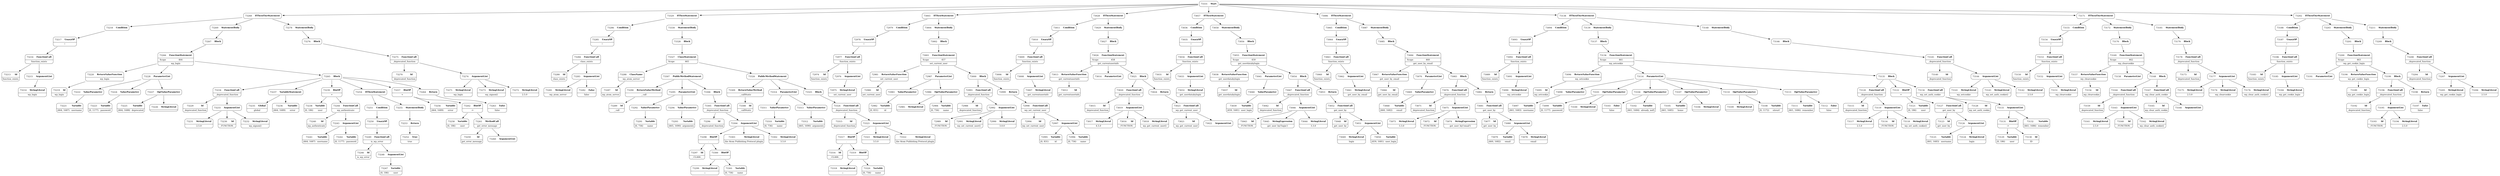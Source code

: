 digraph ast {
node [shape=none];
73217 [label=<<TABLE border='1' cellspacing='0' cellpadding='10' style='rounded' ><TR><TD border='0'>73217</TD><TD border='0'><B>UnaryOP</B></TD></TR><HR/><TR><TD border='0' cellpadding='5' colspan='2'>!</TD></TR></TABLE>>];
73217 -> 73216 [weight=2];
73216 [label=<<TABLE border='1' cellspacing='0' cellpadding='10' style='rounded' ><TR><TD border='0'>73216</TD><TD border='0'><B>FunctionCall</B></TD></TR><HR/><TR><TD border='0' cellpadding='5' colspan='2'>function_exists</TD></TR></TABLE>>];
73216 -> 73213 [weight=2];
73216 -> 73215 [weight=2];
73219 [label=<<TABLE border='1' cellspacing='0' cellpadding='10' style='rounded' ><TR><TD border='0'>73219</TD><TD border='0'><B>Id</B></TD></TR><HR/><TR><TD border='0' cellpadding='5' colspan='2'>wp_login</TD></TR></TABLE>>];
73218 [label=<<TABLE border='1' cellspacing='0' cellpadding='10' style='rounded' ><TR><TD border='0'>73218</TD><TD border='0'><B>Condition</B></TD></TR></TABLE>>];
73218 -> 73217 [weight=2];
73221 [label=<<TABLE border='1' cellspacing='0' cellpadding='10' style='rounded' ><TR><TD border='0'>73221</TD><TD border='0'><B>Variable</B></TD></TR><HR/><TR><TD border='0' cellpadding='5'>(464, 1687)</TD><TD border='0' cellpadding='5'>username</TD></TR></TABLE>>];
73220 [label=<<TABLE border='1' cellspacing='0' cellpadding='10' style='rounded' ><TR><TD border='0'>73220</TD><TD border='0'><B>ReturnValueFunction</B></TD></TR><HR/><TR><TD border='0' cellpadding='5' colspan='2'>wp_login</TD></TR></TABLE>>];
73220 -> 73219 [weight=2];
73223 [label=<<TABLE border='1' cellspacing='0' cellpadding='10' style='rounded' ><TR><TD border='0'>73223</TD><TD border='0'><B>Variable</B></TD></TR><HR/><TR><TD border='0' cellpadding='5'>(0, 1177)</TD><TD border='0' cellpadding='5'>password</TD></TR></TABLE>>];
73222 [label=<<TABLE border='1' cellspacing='0' cellpadding='10' style='rounded' ><TR><TD border='0'>73222</TD><TD border='0'><B>ValueParameter</B></TD></TR></TABLE>>];
73222 -> 73221 [weight=2];
73225 [label=<<TABLE border='1' cellspacing='0' cellpadding='10' style='rounded' ><TR><TD border='0'>73225</TD><TD border='0'><B>Variable</B></TD></TR><HR/><TR><TD border='0' cellpadding='5'>(464, 1688)</TD><TD border='0' cellpadding='5'>deprecated</TD></TR></TABLE>>];
73224 [label=<<TABLE border='1' cellspacing='0' cellpadding='10' style='rounded' ><TR><TD border='0'>73224</TD><TD border='0'><B>ValueParameter</B></TD></TR></TABLE>>];
73224 -> 73223 [weight=2];
73227 [label=<<TABLE border='1' cellspacing='0' cellpadding='10' style='rounded' ><TR><TD border='0'>73227</TD><TD border='0'><B>OptValueParameter</B></TD></TR></TABLE>>];
73227 -> 73225 [weight=2];
73227 -> 73226 [weight=2];
73226 [label=<<TABLE border='1' cellspacing='0' cellpadding='10' style='rounded' ><TR><TD border='0'>73226</TD><TD border='0'><B>StringLiteral</B></TD></TR><HR/><TR><TD border='0' cellpadding='5' colspan='2'></TD></TR></TABLE>>];
73229 [label=<<TABLE border='1' cellspacing='0' cellpadding='10' style='rounded' ><TR><TD border='0'>73229</TD><TD border='0'><B>Id</B></TD></TR><HR/><TR><TD border='0' cellpadding='5' colspan='2'>_deprecated_function</TD></TR></TABLE>>];
73228 [label=<<TABLE border='1' cellspacing='0' cellpadding='10' style='rounded' ><TR><TD border='0'>73228</TD><TD border='0'><B>ParameterList</B></TD></TR></TABLE>>];
73228 -> 73222 [weight=2];
73228 -> 73224 [weight=2];
73228 -> 73227 [weight=2];
73231 [label=<<TABLE border='1' cellspacing='0' cellpadding='10' style='rounded' ><TR><TD border='0'>73231</TD><TD border='0'><B>StringLiteral</B></TD></TR><HR/><TR><TD border='0' cellpadding='5' colspan='2'>2.5.0</TD></TR></TABLE>>];
73230 [label=<<TABLE border='1' cellspacing='0' cellpadding='10' style='rounded' ><TR><TD border='0'>73230</TD><TD border='0'><B>Id</B></TD></TR><HR/><TR><TD border='0' cellpadding='5' colspan='2'>__FUNCTION__</TD></TR></TABLE>>];
73233 [label=<<TABLE border='1' cellspacing='0' cellpadding='10' style='rounded' ><TR><TD border='0'>73233</TD><TD border='0'><B>ArgumentList</B></TD></TR></TABLE>>];
73233 -> 73230 [weight=2];
73233 -> 73231 [weight=2];
73233 -> 73232 [weight=2];
73232 [label=<<TABLE border='1' cellspacing='0' cellpadding='10' style='rounded' ><TR><TD border='0'>73232</TD><TD border='0'><B>StringLiteral</B></TD></TR><HR/><TR><TD border='0' cellpadding='5' colspan='2'>wp_signon()</TD></TR></TABLE>>];
73235 [label=<<TABLE border='1' cellspacing='0' cellpadding='10' style='rounded' ><TR><TD border='0'>73235</TD><TD border='0'><B>Global</B></TD></TR><HR/><TR><TD border='0' cellpadding='5' colspan='2'>global</TD></TR></TABLE>>];
73234 [label=<<TABLE border='1' cellspacing='0' cellpadding='10' style='rounded' ><TR><TD border='0'>73234</TD><TD border='0'><B>FunctionCall</B></TD></TR><HR/><TR><TD border='0' cellpadding='5' colspan='2'>_deprecated_function</TD></TR></TABLE>>];
73234 -> 73229 [weight=2];
73234 -> 73233 [weight=2];
73237 [label=<<TABLE border='1' cellspacing='0' cellpadding='10' style='rounded' ><TR><TD border='0'>73237</TD><TD border='0'><B>VariableStatement</B></TD></TR></TABLE>>];
73237 -> 73235 [weight=2];
73237 -> 73236 [weight=2];
73236 [label=<<TABLE border='1' cellspacing='0' cellpadding='10' style='rounded' ><TR><TD border='0'>73236</TD><TD border='0'><B>Variable</B></TD></TR><HR/><TR><TD border='0' cellpadding='5'>(464, 1689)</TD><TD border='0' cellpadding='5'>error</TD></TR></TABLE>>];
73239 [label=<<TABLE border='1' cellspacing='0' cellpadding='10' style='rounded' ><TR><TD border='0'>73239</TD><TD border='0'><B>BinOP</B></TD></TR><HR/><TR><TD border='0' cellpadding='5' colspan='2'>=</TD></TR></TABLE>>];
73239 -> 73238 [weight=2];
73239 -> 73244 [weight=2];
73238 [label=<<TABLE border='1' cellspacing='0' cellpadding='10' style='rounded' ><TR><TD border='0'>73238</TD><TD border='0'><B>Variable</B></TD></TR><HR/><TR><TD border='0' cellpadding='5'>(0, 186)</TD><TD border='0' cellpadding='5'>user</TD></TR></TABLE>>];
73241 [label=<<TABLE border='1' cellspacing='0' cellpadding='10' style='rounded' ><TR><TD border='0'>73241</TD><TD border='0'><B>Variable</B></TD></TR><HR/><TR><TD border='0' cellpadding='5'>(464, 1687)</TD><TD border='0' cellpadding='5'>username</TD></TR></TABLE>>];
73240 [label=<<TABLE border='1' cellspacing='0' cellpadding='10' style='rounded' ><TR><TD border='0'>73240</TD><TD border='0'><B>Id</B></TD></TR><HR/><TR><TD border='0' cellpadding='5' colspan='2'>wp_authenticate</TD></TR></TABLE>>];
73243 [label=<<TABLE border='1' cellspacing='0' cellpadding='10' style='rounded' ><TR><TD border='0'>73243</TD><TD border='0'><B>ArgumentList</B></TD></TR></TABLE>>];
73243 -> 73241 [weight=2];
73243 -> 73242 [weight=2];
73242 [label=<<TABLE border='1' cellspacing='0' cellpadding='10' style='rounded' ><TR><TD border='0'>73242</TD><TD border='0'><B>Variable</B></TD></TR><HR/><TR><TD border='0' cellpadding='5'>(0, 1177)</TD><TD border='0' cellpadding='5'>password</TD></TR></TABLE>>];
73244 [label=<<TABLE border='1' cellspacing='0' cellpadding='10' style='rounded' ><TR><TD border='0'>73244</TD><TD border='0'><B>FunctionCall</B></TD></TR><HR/><TR><TD border='0' cellpadding='5' colspan='2'>wp_authenticate</TD></TR></TABLE>>];
73244 -> 73240 [weight=2];
73244 -> 73243 [weight=2];
73247 [label=<<TABLE border='1' cellspacing='0' cellpadding='10' style='rounded' ><TR><TD border='0'>73247</TD><TD border='0'><B>Variable</B></TD></TR><HR/><TR><TD border='0' cellpadding='5'>(0, 186)</TD><TD border='0' cellpadding='5'>user</TD></TR></TABLE>>];
73246 [label=<<TABLE border='1' cellspacing='0' cellpadding='10' style='rounded' ><TR><TD border='0'>73246</TD><TD border='0'><B>Id</B></TD></TR><HR/><TR><TD border='0' cellpadding='5' colspan='2'>is_wp_error</TD></TR></TABLE>>];
73249 [label=<<TABLE border='1' cellspacing='0' cellpadding='10' style='rounded' ><TR><TD border='0'>73249</TD><TD border='0'><B>FunctionCall</B></TD></TR><HR/><TR><TD border='0' cellpadding='5' colspan='2'>is_wp_error</TD></TR></TABLE>>];
73249 -> 73246 [weight=2];
73249 -> 73248 [weight=2];
73248 [label=<<TABLE border='1' cellspacing='0' cellpadding='10' style='rounded' ><TR><TD border='0'>73248</TD><TD border='0'><B>ArgumentList</B></TD></TR></TABLE>>];
73248 -> 73247 [weight=2];
73251 [label=<<TABLE border='1' cellspacing='0' cellpadding='10' style='rounded' ><TR><TD border='0'>73251</TD><TD border='0'><B>Condition</B></TD></TR></TABLE>>];
73251 -> 73250 [weight=2];
73250 [label=<<TABLE border='1' cellspacing='0' cellpadding='10' style='rounded' ><TR><TD border='0'>73250</TD><TD border='0'><B>UnaryOP</B></TD></TR><HR/><TR><TD border='0' cellpadding='5' colspan='2'>!</TD></TR></TABLE>>];
73250 -> 73249 [weight=2];
73253 [label=<<TABLE border='1' cellspacing='0' cellpadding='10' style='rounded' ><TR><TD border='0'>73253</TD><TD border='0'><B>Return</B></TD></TR></TABLE>>];
73253 -> 73252 [weight=2];
73252 [label=<<TABLE border='1' cellspacing='0' cellpadding='10' style='rounded' ><TR><TD border='0'>73252</TD><TD border='0'><B>True</B></TD></TR><HR/><TR><TD border='0' cellpadding='5' colspan='2'>true</TD></TR></TABLE>>];
73255 [label=<<TABLE border='1' cellspacing='0' cellpadding='10' style='rounded' ><TR><TD border='0'>73255</TD><TD border='0'><B>StatementBody</B></TD></TR></TABLE>>];
73255 -> 73253 [weight=2];
73254 [label=<<TABLE border='1' cellspacing='0' cellpadding='10' style='rounded' ><TR><TD border='0'>73254</TD><TD border='0'><B>IfThenStatement</B></TD></TR></TABLE>>];
73254 -> 73251 [weight=2];
73254 -> 73255 [weight=2];
73257 [label=<<TABLE border='1' cellspacing='0' cellpadding='10' style='rounded' ><TR><TD border='0'>73257</TD><TD border='0'><B>BinOP</B></TD></TR><HR/><TR><TD border='0' cellpadding='5' colspan='2'>=</TD></TR></TABLE>>];
73257 -> 73256 [weight=2];
73257 -> 73262 [weight=2];
73256 [label=<<TABLE border='1' cellspacing='0' cellpadding='10' style='rounded' ><TR><TD border='0'>73256</TD><TD border='0'><B>Variable</B></TD></TR><HR/><TR><TD border='0' cellpadding='5'>(464, 1689)</TD><TD border='0' cellpadding='5'>error</TD></TR></TABLE>>];
73259 [label=<<TABLE border='1' cellspacing='0' cellpadding='10' style='rounded' ><TR><TD border='0'>73259</TD><TD border='0'><B>Id</B></TD></TR><HR/><TR><TD border='0' cellpadding='5' colspan='2'>get_error_message</TD></TR></TABLE>>];
73258 [label=<<TABLE border='1' cellspacing='0' cellpadding='10' style='rounded' ><TR><TD border='0'>73258</TD><TD border='0'><B>Variable</B></TD></TR><HR/><TR><TD border='0' cellpadding='5'>(0, 186)</TD><TD border='0' cellpadding='5'>user</TD></TR></TABLE>>];
73261 [label=<<TABLE border='1' cellspacing='0' cellpadding='10' style='rounded' ><TR><TD border='0'>73261</TD><TD border='0'><B>MethodCall</B></TD></TR><HR/><TR><TD border='0' cellpadding='5' colspan='2'>get_error_message</TD></TR></TABLE>>];
73261 -> 73259 [weight=2];
73261 -> 73260 [weight=2];
73260 [label=<<TABLE border='1' cellspacing='0' cellpadding='10' style='rounded' ><TR><TD border='0'>73260</TD><TD border='0'><B>ArgumentList</B></TD></TR></TABLE>>];
73263 [label=<<TABLE border='1' cellspacing='0' cellpadding='10' style='rounded' ><TR><TD border='0'>73263</TD><TD border='0'><B>False</B></TD></TR><HR/><TR><TD border='0' cellpadding='5' colspan='2'>false</TD></TR></TABLE>>];
73262 [label=<<TABLE border='1' cellspacing='0' cellpadding='10' style='rounded' ><TR><TD border='0'>73262</TD><TD border='0'><B>BinOP</B></TD></TR><HR/><TR><TD border='0' cellpadding='5' colspan='2'>-&gt;</TD></TR></TABLE>>];
73262 -> 73258 [weight=2];
73262 -> 73261 [weight=2];
73265 [label=<<TABLE border='1' cellspacing='0' cellpadding='10' style='rounded' ><TR><TD border='0'>73265</TD><TD border='0'><B>Block</B></TD></TR></TABLE>>];
73265 -> 73234 [weight=2];
73265 -> 73237 [weight=2];
73265 -> 73239 [weight=2];
73265 -> 73254 [weight=2];
73265 -> 73257 [weight=2];
73265 -> 73264 [weight=2];
73264 [label=<<TABLE border='1' cellspacing='0' cellpadding='10' style='rounded' ><TR><TD border='0'>73264</TD><TD border='0'><B>Return</B></TD></TR></TABLE>>];
73264 -> 73263 [weight=2];
73267 [label=<<TABLE border='1' cellspacing='0' cellpadding='10' style='rounded' ><TR><TD border='0'>73267</TD><TD border='0'><B>Block</B></TD></TR></TABLE>>];
73267 -> 73266 [weight=2];
73266 [label=<<TABLE border='1' cellspacing='0' cellpadding='10' style='rounded' ><TR><TD border='0'>73266</TD><TD border='0'><B>FunctionStatement</B></TD></TR><HR/><TR><TD border='0' cellpadding='5'>Scope</TD><TD border='0' cellpadding='5'>464</TD></TR><HR/><TR><TD border='0' cellpadding='5' colspan='2'>wp_login</TD></TR></TABLE>>];
73266 -> 73220 [weight=2];
73266 -> 73228 [weight=2];
73266 -> 73265 [weight=2];
73269 [label=<<TABLE border='1' cellspacing='0' cellpadding='10' style='rounded' ><TR><TD border='0'>73269</TD><TD border='0'><B>StatementBody</B></TD></TR></TABLE>>];
73269 -> 73267 [weight=2];
73268 [label=<<TABLE border='1' cellspacing='0' cellpadding='10' style='rounded' ><TR><TD border='0'>73268</TD><TD border='0'><B>IfThenElseStatement</B></TD></TR></TABLE>>];
73268 -> 73218 [weight=2];
73268 -> 73269 [weight=2];
73268 -> 73278 [weight=2];
73271 [label=<<TABLE border='1' cellspacing='0' cellpadding='10' style='rounded' ><TR><TD border='0'>73271</TD><TD border='0'><B>StringLiteral</B></TD></TR><HR/><TR><TD border='0' cellpadding='5' colspan='2'>wp_login</TD></TR></TABLE>>];
73270 [label=<<TABLE border='1' cellspacing='0' cellpadding='10' style='rounded' ><TR><TD border='0'>73270</TD><TD border='0'><B>Id</B></TD></TR><HR/><TR><TD border='0' cellpadding='5' colspan='2'>_deprecated_function</TD></TR></TABLE>>];
73273 [label=<<TABLE border='1' cellspacing='0' cellpadding='10' style='rounded' ><TR><TD border='0'>73273</TD><TD border='0'><B>StringLiteral</B></TD></TR><HR/><TR><TD border='0' cellpadding='5' colspan='2'>wp_signon()</TD></TR></TABLE>>];
73272 [label=<<TABLE border='1' cellspacing='0' cellpadding='10' style='rounded' ><TR><TD border='0'>73272</TD><TD border='0'><B>StringLiteral</B></TD></TR><HR/><TR><TD border='0' cellpadding='5' colspan='2'>2.5.0</TD></TR></TABLE>>];
73275 [label=<<TABLE border='1' cellspacing='0' cellpadding='10' style='rounded' ><TR><TD border='0'>73275</TD><TD border='0'><B>FunctionCall</B></TD></TR><HR/><TR><TD border='0' cellpadding='5' colspan='2'>_deprecated_function</TD></TR></TABLE>>];
73275 -> 73270 [weight=2];
73275 -> 73274 [weight=2];
73274 [label=<<TABLE border='1' cellspacing='0' cellpadding='10' style='rounded' ><TR><TD border='0'>73274</TD><TD border='0'><B>ArgumentList</B></TD></TR></TABLE>>];
73274 -> 73271 [weight=2];
73274 -> 73272 [weight=2];
73274 -> 73273 [weight=2];
73276 [label=<<TABLE border='1' cellspacing='0' cellpadding='10' style='rounded' ><TR><TD border='0'>73276</TD><TD border='0'><B>Block</B></TD></TR></TABLE>>];
73276 -> 73275 [weight=2];
73278 [label=<<TABLE border='1' cellspacing='0' cellpadding='10' style='rounded' ><TR><TD border='0'>73278</TD><TD border='0'><B>StatementBody</B></TD></TR></TABLE>>];
73278 -> 73276 [weight=2];
73281 [label=<<TABLE border='1' cellspacing='0' cellpadding='10' style='rounded' ><TR><TD border='0'>73281</TD><TD border='0'><B>StringLiteral</B></TD></TR><HR/><TR><TD border='0' cellpadding='5' colspan='2'>wp_atom_server</TD></TR></TABLE>>];
73280 [label=<<TABLE border='1' cellspacing='0' cellpadding='10' style='rounded' ><TR><TD border='0'>73280</TD><TD border='0'><B>Id</B></TD></TR><HR/><TR><TD border='0' cellpadding='5' colspan='2'>class_exists</TD></TR></TABLE>>];
73283 [label=<<TABLE border='1' cellspacing='0' cellpadding='10' style='rounded' ><TR><TD border='0'>73283</TD><TD border='0'><B>ArgumentList</B></TD></TR></TABLE>>];
73283 -> 73281 [weight=2];
73283 -> 73282 [weight=2];
73282 [label=<<TABLE border='1' cellspacing='0' cellpadding='10' style='rounded' ><TR><TD border='0'>73282</TD><TD border='0'><B>False</B></TD></TR><HR/><TR><TD border='0' cellpadding='5' colspan='2'>false</TD></TR></TABLE>>];
73285 [label=<<TABLE border='1' cellspacing='0' cellpadding='10' style='rounded' ><TR><TD border='0'>73285</TD><TD border='0'><B>UnaryOP</B></TD></TR><HR/><TR><TD border='0' cellpadding='5' colspan='2'>!</TD></TR></TABLE>>];
73285 -> 73284 [weight=2];
73284 [label=<<TABLE border='1' cellspacing='0' cellpadding='10' style='rounded' ><TR><TD border='0'>73284</TD><TD border='0'><B>FunctionCall</B></TD></TR><HR/><TR><TD border='0' cellpadding='5' colspan='2'>class_exists</TD></TR></TABLE>>];
73284 -> 73280 [weight=2];
73284 -> 73283 [weight=2];
73287 [label=<<TABLE border='1' cellspacing='0' cellpadding='10' style='rounded' ><TR><TD border='0'>73287</TD><TD border='0'><B>Id</B></TD></TR><HR/><TR><TD border='0' cellpadding='5' colspan='2'>wp_atom_server</TD></TR></TABLE>>];
73286 [label=<<TABLE border='1' cellspacing='0' cellpadding='10' style='rounded' ><TR><TD border='0'>73286</TD><TD border='0'><B>Condition</B></TD></TR></TABLE>>];
73286 -> 73285 [weight=2];
73289 [label=<<TABLE border='1' cellspacing='0' cellpadding='10' style='rounded' ><TR><TD border='0'>73289</TD><TD border='0'><B>Id</B></TD></TR><HR/><TR><TD border='0' cellpadding='5' colspan='2'>__call</TD></TR></TABLE>>];
73288 [label=<<TABLE border='1' cellspacing='0' cellpadding='10' style='rounded' ><TR><TD border='0'>73288</TD><TD border='0'><B>ClassName</B></TD></TR><HR/><TR><TD border='0' cellpadding='5' colspan='2'>wp_atom_server</TD></TR></TABLE>>];
73288 -> 73287 [weight=2];
73291 [label=<<TABLE border='1' cellspacing='0' cellpadding='10' style='rounded' ><TR><TD border='0'>73291</TD><TD border='0'><B>Variable</B></TD></TR><HR/><TR><TD border='0' cellpadding='5'>(0, 736)</TD><TD border='0' cellpadding='5'>name</TD></TR></TABLE>>];
73290 [label=<<TABLE border='1' cellspacing='0' cellpadding='10' style='rounded' ><TR><TD border='0'>73290</TD><TD border='0'><B>ReturnValueMethod</B></TD></TR><HR/><TR><TD border='0' cellpadding='5' colspan='2'>__call</TD></TR></TABLE>>];
73290 -> 73289 [weight=2];
73293 [label=<<TABLE border='1' cellspacing='0' cellpadding='10' style='rounded' ><TR><TD border='0'>73293</TD><TD border='0'><B>Variable</B></TD></TR><HR/><TR><TD border='0' cellpadding='5'>(465, 1690)</TD><TD border='0' cellpadding='5'>arguments</TD></TR></TABLE>>];
73292 [label=<<TABLE border='1' cellspacing='0' cellpadding='10' style='rounded' ><TR><TD border='0'>73292</TD><TD border='0'><B>ValueParameter</B></TD></TR></TABLE>>];
73292 -> 73291 [weight=2];
73295 [label=<<TABLE border='1' cellspacing='0' cellpadding='10' style='rounded' ><TR><TD border='0'>73295</TD><TD border='0'><B>ParameterList</B></TD></TR></TABLE>>];
73295 -> 73292 [weight=2];
73295 -> 73294 [weight=2];
73294 [label=<<TABLE border='1' cellspacing='0' cellpadding='10' style='rounded' ><TR><TD border='0'>73294</TD><TD border='0'><B>ValueParameter</B></TD></TR></TABLE>>];
73294 -> 73293 [weight=2];
73297 [label=<<TABLE border='1' cellspacing='0' cellpadding='10' style='rounded' ><TR><TD border='0'>73297</TD><TD border='0'><B>Id</B></TD></TR><HR/><TR><TD border='0' cellpadding='5' colspan='2'>__CLASS__</TD></TR></TABLE>>];
73296 [label=<<TABLE border='1' cellspacing='0' cellpadding='10' style='rounded' ><TR><TD border='0'>73296</TD><TD border='0'><B>Id</B></TD></TR><HR/><TR><TD border='0' cellpadding='5' colspan='2'>_deprecated_function</TD></TR></TABLE>>];
73299 [label=<<TABLE border='1' cellspacing='0' cellpadding='10' style='rounded' ><TR><TD border='0'>73299</TD><TD border='0'><B>StringLiteral</B></TD></TR><HR/><TR><TD border='0' cellpadding='5' colspan='2'>::</TD></TR></TABLE>>];
73298 [label=<<TABLE border='1' cellspacing='0' cellpadding='10' style='rounded' ><TR><TD border='0'>73298</TD><TD border='0'><B>BinOP</B></TD></TR><HR/><TR><TD border='0' cellpadding='5' colspan='2'>.</TD></TR></TABLE>>];
73298 -> 73297 [weight=2];
73298 -> 73300 [weight=2];
73301 [label=<<TABLE border='1' cellspacing='0' cellpadding='10' style='rounded' ><TR><TD border='0'>73301</TD><TD border='0'><B>Variable</B></TD></TR><HR/><TR><TD border='0' cellpadding='5'>(0, 736)</TD><TD border='0' cellpadding='5'>name</TD></TR></TABLE>>];
73300 [label=<<TABLE border='1' cellspacing='0' cellpadding='10' style='rounded' ><TR><TD border='0'>73300</TD><TD border='0'><B>BinOP</B></TD></TR><HR/><TR><TD border='0' cellpadding='5' colspan='2'>.</TD></TR></TABLE>>];
73300 -> 73299 [weight=2];
73300 -> 73301 [weight=2];
73303 [label=<<TABLE border='1' cellspacing='0' cellpadding='10' style='rounded' ><TR><TD border='0'>73303</TD><TD border='0'><B>StringLiteral</B></TD></TR><HR/><TR><TD border='0' cellpadding='5' colspan='2'>the Atom Publishing Protocol plugin</TD></TR></TABLE>>];
73302 [label=<<TABLE border='1' cellspacing='0' cellpadding='10' style='rounded' ><TR><TD border='0'>73302</TD><TD border='0'><B>StringLiteral</B></TD></TR><HR/><TR><TD border='0' cellpadding='5' colspan='2'>3.5.0</TD></TR></TABLE>>];
73305 [label=<<TABLE border='1' cellspacing='0' cellpadding='10' style='rounded' ><TR><TD border='0'>73305</TD><TD border='0'><B>FunctionCall</B></TD></TR><HR/><TR><TD border='0' cellpadding='5' colspan='2'>_deprecated_function</TD></TR></TABLE>>];
73305 -> 73296 [weight=2];
73305 -> 73304 [weight=2];
73304 [label=<<TABLE border='1' cellspacing='0' cellpadding='10' style='rounded' ><TR><TD border='0'>73304</TD><TD border='0'><B>ArgumentList</B></TD></TR></TABLE>>];
73304 -> 73298 [weight=2];
73304 -> 73302 [weight=2];
73304 -> 73303 [weight=2];
73307 [label=<<TABLE border='1' cellspacing='0' cellpadding='10' style='rounded' ><TR><TD border='0'>73307</TD><TD border='0'><B>PublicMethodStatement</B></TD></TR></TABLE>>];
73307 -> 73290 [weight=2];
73307 -> 73295 [weight=2];
73307 -> 73306 [weight=2];
73306 [label=<<TABLE border='1' cellspacing='0' cellpadding='10' style='rounded' ><TR><TD border='0'>73306</TD><TD border='0'><B>Block</B></TD></TR></TABLE>>];
73306 -> 73305 [weight=2];
73309 [label=<<TABLE border='1' cellspacing='0' cellpadding='10' style='rounded' ><TR><TD border='0'>73309</TD><TD border='0'><B>ReturnValueMethod</B></TD></TR><HR/><TR><TD border='0' cellpadding='5' colspan='2'>__callStatic</TD></TR></TABLE>>];
73309 -> 73308 [weight=2];
73308 [label=<<TABLE border='1' cellspacing='0' cellpadding='10' style='rounded' ><TR><TD border='0'>73308</TD><TD border='0'><B>Id</B></TD></TR><HR/><TR><TD border='0' cellpadding='5' colspan='2'>__callStatic</TD></TR></TABLE>>];
73311 [label=<<TABLE border='1' cellspacing='0' cellpadding='10' style='rounded' ><TR><TD border='0'>73311</TD><TD border='0'><B>ValueParameter</B></TD></TR></TABLE>>];
73311 -> 73310 [weight=2];
73310 [label=<<TABLE border='1' cellspacing='0' cellpadding='10' style='rounded' ><TR><TD border='0'>73310</TD><TD border='0'><B>Variable</B></TD></TR><HR/><TR><TD border='0' cellpadding='5'>(0, 736)</TD><TD border='0' cellpadding='5'>name</TD></TR></TABLE>>];
73313 [label=<<TABLE border='1' cellspacing='0' cellpadding='10' style='rounded' ><TR><TD border='0'>73313</TD><TD border='0'><B>ValueParameter</B></TD></TR></TABLE>>];
73313 -> 73312 [weight=2];
73312 [label=<<TABLE border='1' cellspacing='0' cellpadding='10' style='rounded' ><TR><TD border='0'>73312</TD><TD border='0'><B>Variable</B></TD></TR><HR/><TR><TD border='0' cellpadding='5'>(465, 1690)</TD><TD border='0' cellpadding='5'>arguments</TD></TR></TABLE>>];
73315 [label=<<TABLE border='1' cellspacing='0' cellpadding='10' style='rounded' ><TR><TD border='0'>73315</TD><TD border='0'><B>Id</B></TD></TR><HR/><TR><TD border='0' cellpadding='5' colspan='2'>_deprecated_function</TD></TR></TABLE>>];
73314 [label=<<TABLE border='1' cellspacing='0' cellpadding='10' style='rounded' ><TR><TD border='0'>73314</TD><TD border='0'><B>ParameterList</B></TD></TR></TABLE>>];
73314 -> 73311 [weight=2];
73314 -> 73313 [weight=2];
73317 [label=<<TABLE border='1' cellspacing='0' cellpadding='10' style='rounded' ><TR><TD border='0'>73317</TD><TD border='0'><B>BinOP</B></TD></TR><HR/><TR><TD border='0' cellpadding='5' colspan='2'>.</TD></TR></TABLE>>];
73317 -> 73316 [weight=2];
73317 -> 73319 [weight=2];
73316 [label=<<TABLE border='1' cellspacing='0' cellpadding='10' style='rounded' ><TR><TD border='0'>73316</TD><TD border='0'><B>Id</B></TD></TR><HR/><TR><TD border='0' cellpadding='5' colspan='2'>__CLASS__</TD></TR></TABLE>>];
73319 [label=<<TABLE border='1' cellspacing='0' cellpadding='10' style='rounded' ><TR><TD border='0'>73319</TD><TD border='0'><B>BinOP</B></TD></TR><HR/><TR><TD border='0' cellpadding='5' colspan='2'>.</TD></TR></TABLE>>];
73319 -> 73318 [weight=2];
73319 -> 73320 [weight=2];
73318 [label=<<TABLE border='1' cellspacing='0' cellpadding='10' style='rounded' ><TR><TD border='0'>73318</TD><TD border='0'><B>StringLiteral</B></TD></TR><HR/><TR><TD border='0' cellpadding='5' colspan='2'>::</TD></TR></TABLE>>];
73321 [label=<<TABLE border='1' cellspacing='0' cellpadding='10' style='rounded' ><TR><TD border='0'>73321</TD><TD border='0'><B>StringLiteral</B></TD></TR><HR/><TR><TD border='0' cellpadding='5' colspan='2'>3.5.0</TD></TR></TABLE>>];
73320 [label=<<TABLE border='1' cellspacing='0' cellpadding='10' style='rounded' ><TR><TD border='0'>73320</TD><TD border='0'><B>Variable</B></TD></TR><HR/><TR><TD border='0' cellpadding='5'>(0, 736)</TD><TD border='0' cellpadding='5'>name</TD></TR></TABLE>>];
73323 [label=<<TABLE border='1' cellspacing='0' cellpadding='10' style='rounded' ><TR><TD border='0'>73323</TD><TD border='0'><B>ArgumentList</B></TD></TR></TABLE>>];
73323 -> 73317 [weight=2];
73323 -> 73321 [weight=2];
73323 -> 73322 [weight=2];
73322 [label=<<TABLE border='1' cellspacing='0' cellpadding='10' style='rounded' ><TR><TD border='0'>73322</TD><TD border='0'><B>StringLiteral</B></TD></TR><HR/><TR><TD border='0' cellpadding='5' colspan='2'>the Atom Publishing Protocol plugin</TD></TR></TABLE>>];
73325 [label=<<TABLE border='1' cellspacing='0' cellpadding='10' style='rounded' ><TR><TD border='0'>73325</TD><TD border='0'><B>Block</B></TD></TR></TABLE>>];
73325 -> 73324 [weight=2];
73324 [label=<<TABLE border='1' cellspacing='0' cellpadding='10' style='rounded' ><TR><TD border='0'>73324</TD><TD border='0'><B>FunctionCall</B></TD></TR><HR/><TR><TD border='0' cellpadding='5' colspan='2'>_deprecated_function</TD></TR></TABLE>>];
73324 -> 73315 [weight=2];
73324 -> 73323 [weight=2];
73327 [label=<<TABLE border='1' cellspacing='0' cellpadding='10' style='rounded' ><TR><TD border='0'>73327</TD><TD border='0'><B>ClassStatement</B></TD></TR><HR/><TR><TD border='0' cellpadding='5'>Scope</TD><TD border='0' cellpadding='5'>465</TD></TR></TABLE>>];
73327 -> 73288 [weight=2];
73327 -> 73307 [weight=2];
73327 -> 73326 [weight=2];
73326 [label=<<TABLE border='1' cellspacing='0' cellpadding='10' style='rounded' ><TR><TD border='0'>73326</TD><TD border='0'><B>PublicMethodStatement</B></TD></TR></TABLE>>];
73326 -> 73309 [weight=2];
73326 -> 73314 [weight=2];
73326 -> 73325 [weight=2];
73329 [label=<<TABLE border='1' cellspacing='0' cellpadding='10' style='rounded' ><TR><TD border='0'>73329</TD><TD border='0'><B>IfThenStatement</B></TD></TR></TABLE>>];
73329 -> 73286 [weight=2];
73329 -> 73330 [weight=2];
73328 [label=<<TABLE border='1' cellspacing='0' cellpadding='10' style='rounded' ><TR><TD border='0'>73328</TD><TD border='0'><B>Block</B></TD></TR></TABLE>>];
73328 -> 73327 [weight=2];
73331 [label=<<TABLE border='1' cellspacing='0' cellpadding='10' style='rounded' ><TR><TD border='0'>73331</TD><TD border='0'><B>Start</B></TD></TR></TABLE>>];
73331 -> 73003 [weight=2];
73331 -> 73028 [weight=2];
73331 -> 73057 [weight=2];
73331 -> 73086 [weight=2];
73331 -> 73138 [weight=2];
73331 -> 73171 [weight=2];
73331 -> 73202 [weight=2];
73331 -> 73268 [weight=2];
73331 -> 73329 [weight=2];
73330 [label=<<TABLE border='1' cellspacing='0' cellpadding='10' style='rounded' ><TR><TD border='0'>73330</TD><TD border='0'><B>StatementBody</B></TD></TR></TABLE>>];
73330 -> 73328 [weight=2];
72975 [label=<<TABLE border='1' cellspacing='0' cellpadding='10' style='rounded' ><TR><TD border='0'>72975</TD><TD border='0'><B>StringLiteral</B></TD></TR><HR/><TR><TD border='0' cellpadding='5' colspan='2'>set_current_user</TD></TR></TABLE>>];
72974 [label=<<TABLE border='1' cellspacing='0' cellpadding='10' style='rounded' ><TR><TD border='0'>72974</TD><TD border='0'><B>Id</B></TD></TR><HR/><TR><TD border='0' cellpadding='5' colspan='2'>function_exists</TD></TR></TABLE>>];
72977 [label=<<TABLE border='1' cellspacing='0' cellpadding='10' style='rounded' ><TR><TD border='0'>72977</TD><TD border='0'><B>FunctionCall</B></TD></TR><HR/><TR><TD border='0' cellpadding='5' colspan='2'>function_exists</TD></TR></TABLE>>];
72977 -> 72974 [weight=2];
72977 -> 72976 [weight=2];
72976 [label=<<TABLE border='1' cellspacing='0' cellpadding='10' style='rounded' ><TR><TD border='0'>72976</TD><TD border='0'><B>ArgumentList</B></TD></TR></TABLE>>];
72976 -> 72975 [weight=2];
72979 [label=<<TABLE border='1' cellspacing='0' cellpadding='10' style='rounded' ><TR><TD border='0'>72979</TD><TD border='0'><B>Condition</B></TD></TR></TABLE>>];
72979 -> 72978 [weight=2];
72978 [label=<<TABLE border='1' cellspacing='0' cellpadding='10' style='rounded' ><TR><TD border='0'>72978</TD><TD border='0'><B>UnaryOP</B></TD></TR><HR/><TR><TD border='0' cellpadding='5' colspan='2'>!</TD></TR></TABLE>>];
72978 -> 72977 [weight=2];
72981 [label=<<TABLE border='1' cellspacing='0' cellpadding='10' style='rounded' ><TR><TD border='0'>72981</TD><TD border='0'><B>ReturnValueFunction</B></TD></TR><HR/><TR><TD border='0' cellpadding='5' colspan='2'>set_current_user</TD></TR></TABLE>>];
72981 -> 72980 [weight=2];
72980 [label=<<TABLE border='1' cellspacing='0' cellpadding='10' style='rounded' ><TR><TD border='0'>72980</TD><TD border='0'><B>Id</B></TD></TR><HR/><TR><TD border='0' cellpadding='5' colspan='2'>set_current_user</TD></TR></TABLE>>];
72983 [label=<<TABLE border='1' cellspacing='0' cellpadding='10' style='rounded' ><TR><TD border='0'>72983</TD><TD border='0'><B>ValueParameter</B></TD></TR></TABLE>>];
72983 -> 72982 [weight=2];
72982 [label=<<TABLE border='1' cellspacing='0' cellpadding='10' style='rounded' ><TR><TD border='0'>72982</TD><TD border='0'><B>Variable</B></TD></TR><HR/><TR><TD border='0' cellpadding='5'>(0, 831)</TD><TD border='0' cellpadding='5'>id</TD></TR></TABLE>>];
72985 [label=<<TABLE border='1' cellspacing='0' cellpadding='10' style='rounded' ><TR><TD border='0'>72985</TD><TD border='0'><B>StringLiteral</B></TD></TR><HR/><TR><TD border='0' cellpadding='5' colspan='2'></TD></TR></TABLE>>];
72984 [label=<<TABLE border='1' cellspacing='0' cellpadding='10' style='rounded' ><TR><TD border='0'>72984</TD><TD border='0'><B>Variable</B></TD></TR><HR/><TR><TD border='0' cellpadding='5'>(0, 736)</TD><TD border='0' cellpadding='5'>name</TD></TR></TABLE>>];
72987 [label=<<TABLE border='1' cellspacing='0' cellpadding='10' style='rounded' ><TR><TD border='0'>72987</TD><TD border='0'><B>ParameterList</B></TD></TR></TABLE>>];
72987 -> 72983 [weight=2];
72987 -> 72986 [weight=2];
72986 [label=<<TABLE border='1' cellspacing='0' cellpadding='10' style='rounded' ><TR><TD border='0'>72986</TD><TD border='0'><B>OptValueParameter</B></TD></TR></TABLE>>];
72986 -> 72984 [weight=2];
72986 -> 72985 [weight=2];
72989 [label=<<TABLE border='1' cellspacing='0' cellpadding='10' style='rounded' ><TR><TD border='0'>72989</TD><TD border='0'><B>Id</B></TD></TR><HR/><TR><TD border='0' cellpadding='5' colspan='2'>__FUNCTION__</TD></TR></TABLE>>];
72988 [label=<<TABLE border='1' cellspacing='0' cellpadding='10' style='rounded' ><TR><TD border='0'>72988</TD><TD border='0'><B>Id</B></TD></TR><HR/><TR><TD border='0' cellpadding='5' colspan='2'>_deprecated_function</TD></TR></TABLE>>];
72991 [label=<<TABLE border='1' cellspacing='0' cellpadding='10' style='rounded' ><TR><TD border='0'>72991</TD><TD border='0'><B>StringLiteral</B></TD></TR><HR/><TR><TD border='0' cellpadding='5' colspan='2'>wp_set_current_user()</TD></TR></TABLE>>];
72990 [label=<<TABLE border='1' cellspacing='0' cellpadding='10' style='rounded' ><TR><TD border='0'>72990</TD><TD border='0'><B>StringLiteral</B></TD></TR><HR/><TR><TD border='0' cellpadding='5' colspan='2'>3.0.0</TD></TR></TABLE>>];
72993 [label=<<TABLE border='1' cellspacing='0' cellpadding='10' style='rounded' ><TR><TD border='0'>72993</TD><TD border='0'><B>FunctionCall</B></TD></TR><HR/><TR><TD border='0' cellpadding='5' colspan='2'>_deprecated_function</TD></TR></TABLE>>];
72993 -> 72988 [weight=2];
72993 -> 72992 [weight=2];
72992 [label=<<TABLE border='1' cellspacing='0' cellpadding='10' style='rounded' ><TR><TD border='0'>72992</TD><TD border='0'><B>ArgumentList</B></TD></TR></TABLE>>];
72992 -> 72989 [weight=2];
72992 -> 72990 [weight=2];
72992 -> 72991 [weight=2];
72995 [label=<<TABLE border='1' cellspacing='0' cellpadding='10' style='rounded' ><TR><TD border='0'>72995</TD><TD border='0'><B>Variable</B></TD></TR><HR/><TR><TD border='0' cellpadding='5'>(0, 831)</TD><TD border='0' cellpadding='5'>id</TD></TR></TABLE>>];
72994 [label=<<TABLE border='1' cellspacing='0' cellpadding='10' style='rounded' ><TR><TD border='0'>72994</TD><TD border='0'><B>Id</B></TD></TR><HR/><TR><TD border='0' cellpadding='5' colspan='2'>wp_set_current_user</TD></TR></TABLE>>];
72997 [label=<<TABLE border='1' cellspacing='0' cellpadding='10' style='rounded' ><TR><TD border='0'>72997</TD><TD border='0'><B>ArgumentList</B></TD></TR></TABLE>>];
72997 -> 72995 [weight=2];
72997 -> 72996 [weight=2];
72996 [label=<<TABLE border='1' cellspacing='0' cellpadding='10' style='rounded' ><TR><TD border='0'>72996</TD><TD border='0'><B>Variable</B></TD></TR><HR/><TR><TD border='0' cellpadding='5'>(0, 736)</TD><TD border='0' cellpadding='5'>name</TD></TR></TABLE>>];
72999 [label=<<TABLE border='1' cellspacing='0' cellpadding='10' style='rounded' ><TR><TD border='0'>72999</TD><TD border='0'><B>Return</B></TD></TR></TABLE>>];
72999 -> 72998 [weight=2];
72998 [label=<<TABLE border='1' cellspacing='0' cellpadding='10' style='rounded' ><TR><TD border='0'>72998</TD><TD border='0'><B>FunctionCall</B></TD></TR><HR/><TR><TD border='0' cellpadding='5' colspan='2'>wp_set_current_user</TD></TR></TABLE>>];
72998 -> 72994 [weight=2];
72998 -> 72997 [weight=2];
73001 [label=<<TABLE border='1' cellspacing='0' cellpadding='10' style='rounded' ><TR><TD border='0'>73001</TD><TD border='0'><B>FunctionStatement</B></TD></TR><HR/><TR><TD border='0' cellpadding='5'>Scope</TD><TD border='0' cellpadding='5'>457</TD></TR><HR/><TR><TD border='0' cellpadding='5' colspan='2'>set_current_user</TD></TR></TABLE>>];
73001 -> 72981 [weight=2];
73001 -> 72987 [weight=2];
73001 -> 73000 [weight=2];
73000 [label=<<TABLE border='1' cellspacing='0' cellpadding='10' style='rounded' ><TR><TD border='0'>73000</TD><TD border='0'><B>Block</B></TD></TR></TABLE>>];
73000 -> 72993 [weight=2];
73000 -> 72999 [weight=2];
73003 [label=<<TABLE border='1' cellspacing='0' cellpadding='10' style='rounded' ><TR><TD border='0'>73003</TD><TD border='0'><B>IfThenStatement</B></TD></TR></TABLE>>];
73003 -> 72979 [weight=2];
73003 -> 73004 [weight=2];
73002 [label=<<TABLE border='1' cellspacing='0' cellpadding='10' style='rounded' ><TR><TD border='0'>73002</TD><TD border='0'><B>Block</B></TD></TR></TABLE>>];
73002 -> 73001 [weight=2];
73004 [label=<<TABLE border='1' cellspacing='0' cellpadding='10' style='rounded' ><TR><TD border='0'>73004</TD><TD border='0'><B>StatementBody</B></TD></TR></TABLE>>];
73004 -> 73002 [weight=2];
73007 [label=<<TABLE border='1' cellspacing='0' cellpadding='10' style='rounded' ><TR><TD border='0'>73007</TD><TD border='0'><B>StringLiteral</B></TD></TR><HR/><TR><TD border='0' cellpadding='5' colspan='2'>get_currentuserinfo</TD></TR></TABLE>>];
73006 [label=<<TABLE border='1' cellspacing='0' cellpadding='10' style='rounded' ><TR><TD border='0'>73006</TD><TD border='0'><B>Id</B></TD></TR><HR/><TR><TD border='0' cellpadding='5' colspan='2'>function_exists</TD></TR></TABLE>>];
73009 [label=<<TABLE border='1' cellspacing='0' cellpadding='10' style='rounded' ><TR><TD border='0'>73009</TD><TD border='0'><B>FunctionCall</B></TD></TR><HR/><TR><TD border='0' cellpadding='5' colspan='2'>function_exists</TD></TR></TABLE>>];
73009 -> 73006 [weight=2];
73009 -> 73008 [weight=2];
73008 [label=<<TABLE border='1' cellspacing='0' cellpadding='10' style='rounded' ><TR><TD border='0'>73008</TD><TD border='0'><B>ArgumentList</B></TD></TR></TABLE>>];
73008 -> 73007 [weight=2];
73011 [label=<<TABLE border='1' cellspacing='0' cellpadding='10' style='rounded' ><TR><TD border='0'>73011</TD><TD border='0'><B>Condition</B></TD></TR></TABLE>>];
73011 -> 73010 [weight=2];
73010 [label=<<TABLE border='1' cellspacing='0' cellpadding='10' style='rounded' ><TR><TD border='0'>73010</TD><TD border='0'><B>UnaryOP</B></TD></TR><HR/><TR><TD border='0' cellpadding='5' colspan='2'>!</TD></TR></TABLE>>];
73010 -> 73009 [weight=2];
73013 [label=<<TABLE border='1' cellspacing='0' cellpadding='10' style='rounded' ><TR><TD border='0'>73013</TD><TD border='0'><B>ReturnValueFunction</B></TD></TR><HR/><TR><TD border='0' cellpadding='5' colspan='2'>get_currentuserinfo</TD></TR></TABLE>>];
73013 -> 73012 [weight=2];
73012 [label=<<TABLE border='1' cellspacing='0' cellpadding='10' style='rounded' ><TR><TD border='0'>73012</TD><TD border='0'><B>Id</B></TD></TR><HR/><TR><TD border='0' cellpadding='5' colspan='2'>get_currentuserinfo</TD></TR></TABLE>>];
73015 [label=<<TABLE border='1' cellspacing='0' cellpadding='10' style='rounded' ><TR><TD border='0'>73015</TD><TD border='0'><B>Id</B></TD></TR><HR/><TR><TD border='0' cellpadding='5' colspan='2'>_deprecated_function</TD></TR></TABLE>>];
73014 [label=<<TABLE border='1' cellspacing='0' cellpadding='10' style='rounded' ><TR><TD border='0'>73014</TD><TD border='0'><B>ParameterList</B></TD></TR></TABLE>>];
73017 [label=<<TABLE border='1' cellspacing='0' cellpadding='10' style='rounded' ><TR><TD border='0'>73017</TD><TD border='0'><B>StringLiteral</B></TD></TR><HR/><TR><TD border='0' cellpadding='5' colspan='2'>4.5.0</TD></TR></TABLE>>];
73016 [label=<<TABLE border='1' cellspacing='0' cellpadding='10' style='rounded' ><TR><TD border='0'>73016</TD><TD border='0'><B>Id</B></TD></TR><HR/><TR><TD border='0' cellpadding='5' colspan='2'>__FUNCTION__</TD></TR></TABLE>>];
73019 [label=<<TABLE border='1' cellspacing='0' cellpadding='10' style='rounded' ><TR><TD border='0'>73019</TD><TD border='0'><B>ArgumentList</B></TD></TR></TABLE>>];
73019 -> 73016 [weight=2];
73019 -> 73017 [weight=2];
73019 -> 73018 [weight=2];
73018 [label=<<TABLE border='1' cellspacing='0' cellpadding='10' style='rounded' ><TR><TD border='0'>73018</TD><TD border='0'><B>StringLiteral</B></TD></TR><HR/><TR><TD border='0' cellpadding='5' colspan='2'>wp_get_current_user()</TD></TR></TABLE>>];
73021 [label=<<TABLE border='1' cellspacing='0' cellpadding='10' style='rounded' ><TR><TD border='0'>73021</TD><TD border='0'><B>Id</B></TD></TR><HR/><TR><TD border='0' cellpadding='5' colspan='2'>_wp_get_current_user</TD></TR></TABLE>>];
73020 [label=<<TABLE border='1' cellspacing='0' cellpadding='10' style='rounded' ><TR><TD border='0'>73020</TD><TD border='0'><B>FunctionCall</B></TD></TR><HR/><TR><TD border='0' cellpadding='5' colspan='2'>_deprecated_function</TD></TR></TABLE>>];
73020 -> 73015 [weight=2];
73020 -> 73019 [weight=2];
73023 [label=<<TABLE border='1' cellspacing='0' cellpadding='10' style='rounded' ><TR><TD border='0'>73023</TD><TD border='0'><B>FunctionCall</B></TD></TR><HR/><TR><TD border='0' cellpadding='5' colspan='2'>_wp_get_current_user</TD></TR></TABLE>>];
73023 -> 73021 [weight=2];
73023 -> 73022 [weight=2];
73022 [label=<<TABLE border='1' cellspacing='0' cellpadding='10' style='rounded' ><TR><TD border='0'>73022</TD><TD border='0'><B>ArgumentList</B></TD></TR></TABLE>>];
73025 [label=<<TABLE border='1' cellspacing='0' cellpadding='10' style='rounded' ><TR><TD border='0'>73025</TD><TD border='0'><B>Block</B></TD></TR></TABLE>>];
73025 -> 73020 [weight=2];
73025 -> 73024 [weight=2];
73024 [label=<<TABLE border='1' cellspacing='0' cellpadding='10' style='rounded' ><TR><TD border='0'>73024</TD><TD border='0'><B>Return</B></TD></TR></TABLE>>];
73024 -> 73023 [weight=2];
73027 [label=<<TABLE border='1' cellspacing='0' cellpadding='10' style='rounded' ><TR><TD border='0'>73027</TD><TD border='0'><B>Block</B></TD></TR></TABLE>>];
73027 -> 73026 [weight=2];
73026 [label=<<TABLE border='1' cellspacing='0' cellpadding='10' style='rounded' ><TR><TD border='0'>73026</TD><TD border='0'><B>FunctionStatement</B></TD></TR><HR/><TR><TD border='0' cellpadding='5'>Scope</TD><TD border='0' cellpadding='5'>458</TD></TR><HR/><TR><TD border='0' cellpadding='5' colspan='2'>get_currentuserinfo</TD></TR></TABLE>>];
73026 -> 73013 [weight=2];
73026 -> 73014 [weight=2];
73026 -> 73025 [weight=2];
73029 [label=<<TABLE border='1' cellspacing='0' cellpadding='10' style='rounded' ><TR><TD border='0'>73029</TD><TD border='0'><B>StatementBody</B></TD></TR></TABLE>>];
73029 -> 73027 [weight=2];
73028 [label=<<TABLE border='1' cellspacing='0' cellpadding='10' style='rounded' ><TR><TD border='0'>73028</TD><TD border='0'><B>IfThenStatement</B></TD></TR></TABLE>>];
73028 -> 73011 [weight=2];
73028 -> 73029 [weight=2];
73031 [label=<<TABLE border='1' cellspacing='0' cellpadding='10' style='rounded' ><TR><TD border='0'>73031</TD><TD border='0'><B>Id</B></TD></TR><HR/><TR><TD border='0' cellpadding='5' colspan='2'>function_exists</TD></TR></TABLE>>];
73033 [label=<<TABLE border='1' cellspacing='0' cellpadding='10' style='rounded' ><TR><TD border='0'>73033</TD><TD border='0'><B>ArgumentList</B></TD></TR></TABLE>>];
73033 -> 73032 [weight=2];
73032 [label=<<TABLE border='1' cellspacing='0' cellpadding='10' style='rounded' ><TR><TD border='0'>73032</TD><TD border='0'><B>StringLiteral</B></TD></TR><HR/><TR><TD border='0' cellpadding='5' colspan='2'>get_userdatabylogin</TD></TR></TABLE>>];
73035 [label=<<TABLE border='1' cellspacing='0' cellpadding='10' style='rounded' ><TR><TD border='0'>73035</TD><TD border='0'><B>UnaryOP</B></TD></TR><HR/><TR><TD border='0' cellpadding='5' colspan='2'>!</TD></TR></TABLE>>];
73035 -> 73034 [weight=2];
73034 [label=<<TABLE border='1' cellspacing='0' cellpadding='10' style='rounded' ><TR><TD border='0'>73034</TD><TD border='0'><B>FunctionCall</B></TD></TR><HR/><TR><TD border='0' cellpadding='5' colspan='2'>function_exists</TD></TR></TABLE>>];
73034 -> 73031 [weight=2];
73034 -> 73033 [weight=2];
73037 [label=<<TABLE border='1' cellspacing='0' cellpadding='10' style='rounded' ><TR><TD border='0'>73037</TD><TD border='0'><B>Id</B></TD></TR><HR/><TR><TD border='0' cellpadding='5' colspan='2'>get_userdatabylogin</TD></TR></TABLE>>];
73036 [label=<<TABLE border='1' cellspacing='0' cellpadding='10' style='rounded' ><TR><TD border='0'>73036</TD><TD border='0'><B>Condition</B></TD></TR></TABLE>>];
73036 -> 73035 [weight=2];
73039 [label=<<TABLE border='1' cellspacing='0' cellpadding='10' style='rounded' ><TR><TD border='0'>73039</TD><TD border='0'><B>Variable</B></TD></TR><HR/><TR><TD border='0' cellpadding='5'>(459, 1681)</TD><TD border='0' cellpadding='5'>user_login</TD></TR></TABLE>>];
73038 [label=<<TABLE border='1' cellspacing='0' cellpadding='10' style='rounded' ><TR><TD border='0'>73038</TD><TD border='0'><B>ReturnValueFunction</B></TD></TR><HR/><TR><TD border='0' cellpadding='5' colspan='2'>get_userdatabylogin</TD></TR></TABLE>>];
73038 -> 73037 [weight=2];
73041 [label=<<TABLE border='1' cellspacing='0' cellpadding='10' style='rounded' ><TR><TD border='0'>73041</TD><TD border='0'><B>ParameterList</B></TD></TR></TABLE>>];
73041 -> 73040 [weight=2];
73040 [label=<<TABLE border='1' cellspacing='0' cellpadding='10' style='rounded' ><TR><TD border='0'>73040</TD><TD border='0'><B>ValueParameter</B></TD></TR></TABLE>>];
73040 -> 73039 [weight=2];
73043 [label=<<TABLE border='1' cellspacing='0' cellpadding='10' style='rounded' ><TR><TD border='0'>73043</TD><TD border='0'><B>Id</B></TD></TR><HR/><TR><TD border='0' cellpadding='5' colspan='2'>__FUNCTION__</TD></TR></TABLE>>];
73042 [label=<<TABLE border='1' cellspacing='0' cellpadding='10' style='rounded' ><TR><TD border='0'>73042</TD><TD border='0'><B>Id</B></TD></TR><HR/><TR><TD border='0' cellpadding='5' colspan='2'>_deprecated_function</TD></TR></TABLE>>];
73045 [label=<<TABLE border='1' cellspacing='0' cellpadding='10' style='rounded' ><TR><TD border='0'>73045</TD><TD border='0'><B>StringExpression</B></TD></TR><HR/><TR><TD border='0' cellpadding='5' colspan='2'>get_user_by('login')</TD></TR></TABLE>>];
73044 [label=<<TABLE border='1' cellspacing='0' cellpadding='10' style='rounded' ><TR><TD border='0'>73044</TD><TD border='0'><B>StringLiteral</B></TD></TR><HR/><TR><TD border='0' cellpadding='5' colspan='2'>3.3.0</TD></TR></TABLE>>];
73047 [label=<<TABLE border='1' cellspacing='0' cellpadding='10' style='rounded' ><TR><TD border='0'>73047</TD><TD border='0'><B>FunctionCall</B></TD></TR><HR/><TR><TD border='0' cellpadding='5' colspan='2'>_deprecated_function</TD></TR></TABLE>>];
73047 -> 73042 [weight=2];
73047 -> 73046 [weight=2];
73046 [label=<<TABLE border='1' cellspacing='0' cellpadding='10' style='rounded' ><TR><TD border='0'>73046</TD><TD border='0'><B>ArgumentList</B></TD></TR></TABLE>>];
73046 -> 73043 [weight=2];
73046 -> 73044 [weight=2];
73046 -> 73045 [weight=2];
73049 [label=<<TABLE border='1' cellspacing='0' cellpadding='10' style='rounded' ><TR><TD border='0'>73049</TD><TD border='0'><B>StringLiteral</B></TD></TR><HR/><TR><TD border='0' cellpadding='5' colspan='2'>login</TD></TR></TABLE>>];
73048 [label=<<TABLE border='1' cellspacing='0' cellpadding='10' style='rounded' ><TR><TD border='0'>73048</TD><TD border='0'><B>Id</B></TD></TR><HR/><TR><TD border='0' cellpadding='5' colspan='2'>get_user_by</TD></TR></TABLE>>];
73051 [label=<<TABLE border='1' cellspacing='0' cellpadding='10' style='rounded' ><TR><TD border='0'>73051</TD><TD border='0'><B>ArgumentList</B></TD></TR></TABLE>>];
73051 -> 73049 [weight=2];
73051 -> 73050 [weight=2];
73050 [label=<<TABLE border='1' cellspacing='0' cellpadding='10' style='rounded' ><TR><TD border='0'>73050</TD><TD border='0'><B>Variable</B></TD></TR><HR/><TR><TD border='0' cellpadding='5'>(459, 1681)</TD><TD border='0' cellpadding='5'>user_login</TD></TR></TABLE>>];
73053 [label=<<TABLE border='1' cellspacing='0' cellpadding='10' style='rounded' ><TR><TD border='0'>73053</TD><TD border='0'><B>Return</B></TD></TR></TABLE>>];
73053 -> 73052 [weight=2];
73052 [label=<<TABLE border='1' cellspacing='0' cellpadding='10' style='rounded' ><TR><TD border='0'>73052</TD><TD border='0'><B>FunctionCall</B></TD></TR><HR/><TR><TD border='0' cellpadding='5' colspan='2'>get_user_by</TD></TR></TABLE>>];
73052 -> 73048 [weight=2];
73052 -> 73051 [weight=2];
73055 [label=<<TABLE border='1' cellspacing='0' cellpadding='10' style='rounded' ><TR><TD border='0'>73055</TD><TD border='0'><B>FunctionStatement</B></TD></TR><HR/><TR><TD border='0' cellpadding='5'>Scope</TD><TD border='0' cellpadding='5'>459</TD></TR><HR/><TR><TD border='0' cellpadding='5' colspan='2'>get_userdatabylogin</TD></TR></TABLE>>];
73055 -> 73038 [weight=2];
73055 -> 73041 [weight=2];
73055 -> 73054 [weight=2];
73054 [label=<<TABLE border='1' cellspacing='0' cellpadding='10' style='rounded' ><TR><TD border='0'>73054</TD><TD border='0'><B>Block</B></TD></TR></TABLE>>];
73054 -> 73047 [weight=2];
73054 -> 73053 [weight=2];
73057 [label=<<TABLE border='1' cellspacing='0' cellpadding='10' style='rounded' ><TR><TD border='0'>73057</TD><TD border='0'><B>IfThenStatement</B></TD></TR></TABLE>>];
73057 -> 73036 [weight=2];
73057 -> 73058 [weight=2];
73056 [label=<<TABLE border='1' cellspacing='0' cellpadding='10' style='rounded' ><TR><TD border='0'>73056</TD><TD border='0'><B>Block</B></TD></TR></TABLE>>];
73056 -> 73055 [weight=2];
73058 [label=<<TABLE border='1' cellspacing='0' cellpadding='10' style='rounded' ><TR><TD border='0'>73058</TD><TD border='0'><B>StatementBody</B></TD></TR></TABLE>>];
73058 -> 73056 [weight=2];
73061 [label=<<TABLE border='1' cellspacing='0' cellpadding='10' style='rounded' ><TR><TD border='0'>73061</TD><TD border='0'><B>StringLiteral</B></TD></TR><HR/><TR><TD border='0' cellpadding='5' colspan='2'>get_user_by_email</TD></TR></TABLE>>];
73060 [label=<<TABLE border='1' cellspacing='0' cellpadding='10' style='rounded' ><TR><TD border='0'>73060</TD><TD border='0'><B>Id</B></TD></TR><HR/><TR><TD border='0' cellpadding='5' colspan='2'>function_exists</TD></TR></TABLE>>];
73063 [label=<<TABLE border='1' cellspacing='0' cellpadding='10' style='rounded' ><TR><TD border='0'>73063</TD><TD border='0'><B>FunctionCall</B></TD></TR><HR/><TR><TD border='0' cellpadding='5' colspan='2'>function_exists</TD></TR></TABLE>>];
73063 -> 73060 [weight=2];
73063 -> 73062 [weight=2];
73062 [label=<<TABLE border='1' cellspacing='0' cellpadding='10' style='rounded' ><TR><TD border='0'>73062</TD><TD border='0'><B>ArgumentList</B></TD></TR></TABLE>>];
73062 -> 73061 [weight=2];
73065 [label=<<TABLE border='1' cellspacing='0' cellpadding='10' style='rounded' ><TR><TD border='0'>73065</TD><TD border='0'><B>Condition</B></TD></TR></TABLE>>];
73065 -> 73064 [weight=2];
73064 [label=<<TABLE border='1' cellspacing='0' cellpadding='10' style='rounded' ><TR><TD border='0'>73064</TD><TD border='0'><B>UnaryOP</B></TD></TR><HR/><TR><TD border='0' cellpadding='5' colspan='2'>!</TD></TR></TABLE>>];
73064 -> 73063 [weight=2];
73067 [label=<<TABLE border='1' cellspacing='0' cellpadding='10' style='rounded' ><TR><TD border='0'>73067</TD><TD border='0'><B>ReturnValueFunction</B></TD></TR><HR/><TR><TD border='0' cellpadding='5' colspan='2'>get_user_by_email</TD></TR></TABLE>>];
73067 -> 73066 [weight=2];
73066 [label=<<TABLE border='1' cellspacing='0' cellpadding='10' style='rounded' ><TR><TD border='0'>73066</TD><TD border='0'><B>Id</B></TD></TR><HR/><TR><TD border='0' cellpadding='5' colspan='2'>get_user_by_email</TD></TR></TABLE>>];
73069 [label=<<TABLE border='1' cellspacing='0' cellpadding='10' style='rounded' ><TR><TD border='0'>73069</TD><TD border='0'><B>ValueParameter</B></TD></TR></TABLE>>];
73069 -> 73068 [weight=2];
73068 [label=<<TABLE border='1' cellspacing='0' cellpadding='10' style='rounded' ><TR><TD border='0'>73068</TD><TD border='0'><B>Variable</B></TD></TR><HR/><TR><TD border='0' cellpadding='5'>(460, 1682)</TD><TD border='0' cellpadding='5'>email</TD></TR></TABLE>>];
73071 [label=<<TABLE border='1' cellspacing='0' cellpadding='10' style='rounded' ><TR><TD border='0'>73071</TD><TD border='0'><B>Id</B></TD></TR><HR/><TR><TD border='0' cellpadding='5' colspan='2'>_deprecated_function</TD></TR></TABLE>>];
73070 [label=<<TABLE border='1' cellspacing='0' cellpadding='10' style='rounded' ><TR><TD border='0'>73070</TD><TD border='0'><B>ParameterList</B></TD></TR></TABLE>>];
73070 -> 73069 [weight=2];
73073 [label=<<TABLE border='1' cellspacing='0' cellpadding='10' style='rounded' ><TR><TD border='0'>73073</TD><TD border='0'><B>StringLiteral</B></TD></TR><HR/><TR><TD border='0' cellpadding='5' colspan='2'>3.3.0</TD></TR></TABLE>>];
73072 [label=<<TABLE border='1' cellspacing='0' cellpadding='10' style='rounded' ><TR><TD border='0'>73072</TD><TD border='0'><B>Id</B></TD></TR><HR/><TR><TD border='0' cellpadding='5' colspan='2'>__FUNCTION__</TD></TR></TABLE>>];
73075 [label=<<TABLE border='1' cellspacing='0' cellpadding='10' style='rounded' ><TR><TD border='0'>73075</TD><TD border='0'><B>ArgumentList</B></TD></TR></TABLE>>];
73075 -> 73072 [weight=2];
73075 -> 73073 [weight=2];
73075 -> 73074 [weight=2];
73074 [label=<<TABLE border='1' cellspacing='0' cellpadding='10' style='rounded' ><TR><TD border='0'>73074</TD><TD border='0'><B>StringExpression</B></TD></TR><HR/><TR><TD border='0' cellpadding='5' colspan='2'>get_user_by('email')</TD></TR></TABLE>>];
73077 [label=<<TABLE border='1' cellspacing='0' cellpadding='10' style='rounded' ><TR><TD border='0'>73077</TD><TD border='0'><B>Id</B></TD></TR><HR/><TR><TD border='0' cellpadding='5' colspan='2'>get_user_by</TD></TR></TABLE>>];
73076 [label=<<TABLE border='1' cellspacing='0' cellpadding='10' style='rounded' ><TR><TD border='0'>73076</TD><TD border='0'><B>FunctionCall</B></TD></TR><HR/><TR><TD border='0' cellpadding='5' colspan='2'>_deprecated_function</TD></TR></TABLE>>];
73076 -> 73071 [weight=2];
73076 -> 73075 [weight=2];
73079 [label=<<TABLE border='1' cellspacing='0' cellpadding='10' style='rounded' ><TR><TD border='0'>73079</TD><TD border='0'><B>Variable</B></TD></TR><HR/><TR><TD border='0' cellpadding='5'>(460, 1682)</TD><TD border='0' cellpadding='5'>email</TD></TR></TABLE>>];
73078 [label=<<TABLE border='1' cellspacing='0' cellpadding='10' style='rounded' ><TR><TD border='0'>73078</TD><TD border='0'><B>StringLiteral</B></TD></TR><HR/><TR><TD border='0' cellpadding='5' colspan='2'>email</TD></TR></TABLE>>];
73081 [label=<<TABLE border='1' cellspacing='0' cellpadding='10' style='rounded' ><TR><TD border='0'>73081</TD><TD border='0'><B>FunctionCall</B></TD></TR><HR/><TR><TD border='0' cellpadding='5' colspan='2'>get_user_by</TD></TR></TABLE>>];
73081 -> 73077 [weight=2];
73081 -> 73080 [weight=2];
73080 [label=<<TABLE border='1' cellspacing='0' cellpadding='10' style='rounded' ><TR><TD border='0'>73080</TD><TD border='0'><B>ArgumentList</B></TD></TR></TABLE>>];
73080 -> 73078 [weight=2];
73080 -> 73079 [weight=2];
73083 [label=<<TABLE border='1' cellspacing='0' cellpadding='10' style='rounded' ><TR><TD border='0'>73083</TD><TD border='0'><B>Block</B></TD></TR></TABLE>>];
73083 -> 73076 [weight=2];
73083 -> 73082 [weight=2];
73082 [label=<<TABLE border='1' cellspacing='0' cellpadding='10' style='rounded' ><TR><TD border='0'>73082</TD><TD border='0'><B>Return</B></TD></TR></TABLE>>];
73082 -> 73081 [weight=2];
73085 [label=<<TABLE border='1' cellspacing='0' cellpadding='10' style='rounded' ><TR><TD border='0'>73085</TD><TD border='0'><B>Block</B></TD></TR></TABLE>>];
73085 -> 73084 [weight=2];
73084 [label=<<TABLE border='1' cellspacing='0' cellpadding='10' style='rounded' ><TR><TD border='0'>73084</TD><TD border='0'><B>FunctionStatement</B></TD></TR><HR/><TR><TD border='0' cellpadding='5'>Scope</TD><TD border='0' cellpadding='5'>460</TD></TR><HR/><TR><TD border='0' cellpadding='5' colspan='2'>get_user_by_email</TD></TR></TABLE>>];
73084 -> 73067 [weight=2];
73084 -> 73070 [weight=2];
73084 -> 73083 [weight=2];
73087 [label=<<TABLE border='1' cellspacing='0' cellpadding='10' style='rounded' ><TR><TD border='0'>73087</TD><TD border='0'><B>StatementBody</B></TD></TR></TABLE>>];
73087 -> 73085 [weight=2];
73086 [label=<<TABLE border='1' cellspacing='0' cellpadding='10' style='rounded' ><TR><TD border='0'>73086</TD><TD border='0'><B>IfThenStatement</B></TD></TR></TABLE>>];
73086 -> 73065 [weight=2];
73086 -> 73087 [weight=2];
73089 [label=<<TABLE border='1' cellspacing='0' cellpadding='10' style='rounded' ><TR><TD border='0'>73089</TD><TD border='0'><B>Id</B></TD></TR><HR/><TR><TD border='0' cellpadding='5' colspan='2'>function_exists</TD></TR></TABLE>>];
73091 [label=<<TABLE border='1' cellspacing='0' cellpadding='10' style='rounded' ><TR><TD border='0'>73091</TD><TD border='0'><B>ArgumentList</B></TD></TR></TABLE>>];
73091 -> 73090 [weight=2];
73090 [label=<<TABLE border='1' cellspacing='0' cellpadding='10' style='rounded' ><TR><TD border='0'>73090</TD><TD border='0'><B>StringLiteral</B></TD></TR><HR/><TR><TD border='0' cellpadding='5' colspan='2'>wp_setcookie</TD></TR></TABLE>>];
73093 [label=<<TABLE border='1' cellspacing='0' cellpadding='10' style='rounded' ><TR><TD border='0'>73093</TD><TD border='0'><B>UnaryOP</B></TD></TR><HR/><TR><TD border='0' cellpadding='5' colspan='2'>!</TD></TR></TABLE>>];
73093 -> 73092 [weight=2];
73092 [label=<<TABLE border='1' cellspacing='0' cellpadding='10' style='rounded' ><TR><TD border='0'>73092</TD><TD border='0'><B>FunctionCall</B></TD></TR><HR/><TR><TD border='0' cellpadding='5' colspan='2'>function_exists</TD></TR></TABLE>>];
73092 -> 73089 [weight=2];
73092 -> 73091 [weight=2];
73095 [label=<<TABLE border='1' cellspacing='0' cellpadding='10' style='rounded' ><TR><TD border='0'>73095</TD><TD border='0'><B>Id</B></TD></TR><HR/><TR><TD border='0' cellpadding='5' colspan='2'>wp_setcookie</TD></TR></TABLE>>];
73094 [label=<<TABLE border='1' cellspacing='0' cellpadding='10' style='rounded' ><TR><TD border='0'>73094</TD><TD border='0'><B>Condition</B></TD></TR></TABLE>>];
73094 -> 73093 [weight=2];
73097 [label=<<TABLE border='1' cellspacing='0' cellpadding='10' style='rounded' ><TR><TD border='0'>73097</TD><TD border='0'><B>Variable</B></TD></TR><HR/><TR><TD border='0' cellpadding='5'>(461, 1683)</TD><TD border='0' cellpadding='5'>username</TD></TR></TABLE>>];
73096 [label=<<TABLE border='1' cellspacing='0' cellpadding='10' style='rounded' ><TR><TD border='0'>73096</TD><TD border='0'><B>ReturnValueFunction</B></TD></TR><HR/><TR><TD border='0' cellpadding='5' colspan='2'>wp_setcookie</TD></TR></TABLE>>];
73096 -> 73095 [weight=2];
73099 [label=<<TABLE border='1' cellspacing='0' cellpadding='10' style='rounded' ><TR><TD border='0'>73099</TD><TD border='0'><B>Variable</B></TD></TR><HR/><TR><TD border='0' cellpadding='5'>(0, 1177)</TD><TD border='0' cellpadding='5'>password</TD></TR></TABLE>>];
73098 [label=<<TABLE border='1' cellspacing='0' cellpadding='10' style='rounded' ><TR><TD border='0'>73098</TD><TD border='0'><B>ValueParameter</B></TD></TR></TABLE>>];
73098 -> 73097 [weight=2];
73101 [label=<<TABLE border='1' cellspacing='0' cellpadding='10' style='rounded' ><TR><TD border='0'>73101</TD><TD border='0'><B>OptValueParameter</B></TD></TR></TABLE>>];
73101 -> 73099 [weight=2];
73101 -> 73100 [weight=2];
73100 [label=<<TABLE border='1' cellspacing='0' cellpadding='10' style='rounded' ><TR><TD border='0'>73100</TD><TD border='0'><B>StringLiteral</B></TD></TR><HR/><TR><TD border='0' cellpadding='5' colspan='2'></TD></TR></TABLE>>];
73103 [label=<<TABLE border='1' cellspacing='0' cellpadding='10' style='rounded' ><TR><TD border='0'>73103</TD><TD border='0'><B>False</B></TD></TR><HR/><TR><TD border='0' cellpadding='5' colspan='2'>false</TD></TR></TABLE>>];
73102 [label=<<TABLE border='1' cellspacing='0' cellpadding='10' style='rounded' ><TR><TD border='0'>73102</TD><TD border='0'><B>Variable</B></TD></TR><HR/><TR><TD border='0' cellpadding='5'>(461, 1684)</TD><TD border='0' cellpadding='5'>already_md5</TD></TR></TABLE>>];
73105 [label=<<TABLE border='1' cellspacing='0' cellpadding='10' style='rounded' ><TR><TD border='0'>73105</TD><TD border='0'><B>Variable</B></TD></TR><HR/><TR><TD border='0' cellpadding='5'>(461, 1685)</TD><TD border='0' cellpadding='5'>home</TD></TR></TABLE>>];
73104 [label=<<TABLE border='1' cellspacing='0' cellpadding='10' style='rounded' ><TR><TD border='0'>73104</TD><TD border='0'><B>OptValueParameter</B></TD></TR></TABLE>>];
73104 -> 73102 [weight=2];
73104 -> 73103 [weight=2];
73107 [label=<<TABLE border='1' cellspacing='0' cellpadding='10' style='rounded' ><TR><TD border='0'>73107</TD><TD border='0'><B>OptValueParameter</B></TD></TR></TABLE>>];
73107 -> 73105 [weight=2];
73107 -> 73106 [weight=2];
73106 [label=<<TABLE border='1' cellspacing='0' cellpadding='10' style='rounded' ><TR><TD border='0'>73106</TD><TD border='0'><B>StringLiteral</B></TD></TR><HR/><TR><TD border='0' cellpadding='5' colspan='2'></TD></TR></TABLE>>];
73109 [label=<<TABLE border='1' cellspacing='0' cellpadding='10' style='rounded' ><TR><TD border='0'>73109</TD><TD border='0'><B>StringLiteral</B></TD></TR><HR/><TR><TD border='0' cellpadding='5' colspan='2'></TD></TR></TABLE>>];
73108 [label=<<TABLE border='1' cellspacing='0' cellpadding='10' style='rounded' ><TR><TD border='0'>73108</TD><TD border='0'><B>Variable</B></TD></TR><HR/><TR><TD border='0' cellpadding='5'>(0, 1172)</TD><TD border='0' cellpadding='5'>siteurl</TD></TR></TABLE>>];
73111 [label=<<TABLE border='1' cellspacing='0' cellpadding='10' style='rounded' ><TR><TD border='0'>73111</TD><TD border='0'><B>Variable</B></TD></TR><HR/><TR><TD border='0' cellpadding='5'>(461, 1686)</TD><TD border='0' cellpadding='5'>remember</TD></TR></TABLE>>];
73110 [label=<<TABLE border='1' cellspacing='0' cellpadding='10' style='rounded' ><TR><TD border='0'>73110</TD><TD border='0'><B>OptValueParameter</B></TD></TR></TABLE>>];
73110 -> 73108 [weight=2];
73110 -> 73109 [weight=2];
73113 [label=<<TABLE border='1' cellspacing='0' cellpadding='10' style='rounded' ><TR><TD border='0'>73113</TD><TD border='0'><B>OptValueParameter</B></TD></TR></TABLE>>];
73113 -> 73111 [weight=2];
73113 -> 73112 [weight=2];
73112 [label=<<TABLE border='1' cellspacing='0' cellpadding='10' style='rounded' ><TR><TD border='0'>73112</TD><TD border='0'><B>False</B></TD></TR><HR/><TR><TD border='0' cellpadding='5' colspan='2'>false</TD></TR></TABLE>>];
73115 [label=<<TABLE border='1' cellspacing='0' cellpadding='10' style='rounded' ><TR><TD border='0'>73115</TD><TD border='0'><B>Id</B></TD></TR><HR/><TR><TD border='0' cellpadding='5' colspan='2'>_deprecated_function</TD></TR></TABLE>>];
73114 [label=<<TABLE border='1' cellspacing='0' cellpadding='10' style='rounded' ><TR><TD border='0'>73114</TD><TD border='0'><B>ParameterList</B></TD></TR></TABLE>>];
73114 -> 73098 [weight=2];
73114 -> 73101 [weight=2];
73114 -> 73104 [weight=2];
73114 -> 73107 [weight=2];
73114 -> 73110 [weight=2];
73114 -> 73113 [weight=2];
73117 [label=<<TABLE border='1' cellspacing='0' cellpadding='10' style='rounded' ><TR><TD border='0'>73117</TD><TD border='0'><B>StringLiteral</B></TD></TR><HR/><TR><TD border='0' cellpadding='5' colspan='2'>2.5.0</TD></TR></TABLE>>];
73116 [label=<<TABLE border='1' cellspacing='0' cellpadding='10' style='rounded' ><TR><TD border='0'>73116</TD><TD border='0'><B>Id</B></TD></TR><HR/><TR><TD border='0' cellpadding='5' colspan='2'>__FUNCTION__</TD></TR></TABLE>>];
73119 [label=<<TABLE border='1' cellspacing='0' cellpadding='10' style='rounded' ><TR><TD border='0'>73119</TD><TD border='0'><B>ArgumentList</B></TD></TR></TABLE>>];
73119 -> 73116 [weight=2];
73119 -> 73117 [weight=2];
73119 -> 73118 [weight=2];
73118 [label=<<TABLE border='1' cellspacing='0' cellpadding='10' style='rounded' ><TR><TD border='0'>73118</TD><TD border='0'><B>StringLiteral</B></TD></TR><HR/><TR><TD border='0' cellpadding='5' colspan='2'>wp_set_auth_cookie()</TD></TR></TABLE>>];
73121 [label=<<TABLE border='1' cellspacing='0' cellpadding='10' style='rounded' ><TR><TD border='0'>73121</TD><TD border='0'><B>Variable</B></TD></TR><HR/><TR><TD border='0' cellpadding='5'>(0, 186)</TD><TD border='0' cellpadding='5'>user</TD></TR></TABLE>>];
73120 [label=<<TABLE border='1' cellspacing='0' cellpadding='10' style='rounded' ><TR><TD border='0'>73120</TD><TD border='0'><B>FunctionCall</B></TD></TR><HR/><TR><TD border='0' cellpadding='5' colspan='2'>_deprecated_function</TD></TR></TABLE>>];
73120 -> 73115 [weight=2];
73120 -> 73119 [weight=2];
73123 [label=<<TABLE border='1' cellspacing='0' cellpadding='10' style='rounded' ><TR><TD border='0'>73123</TD><TD border='0'><B>Id</B></TD></TR><HR/><TR><TD border='0' cellpadding='5' colspan='2'>get_user_by</TD></TR></TABLE>>];
73122 [label=<<TABLE border='1' cellspacing='0' cellpadding='10' style='rounded' ><TR><TD border='0'>73122</TD><TD border='0'><B>BinOP</B></TD></TR><HR/><TR><TD border='0' cellpadding='5' colspan='2'>=</TD></TR></TABLE>>];
73122 -> 73121 [weight=2];
73122 -> 73127 [weight=2];
73125 [label=<<TABLE border='1' cellspacing='0' cellpadding='10' style='rounded' ><TR><TD border='0'>73125</TD><TD border='0'><B>Variable</B></TD></TR><HR/><TR><TD border='0' cellpadding='5'>(461, 1683)</TD><TD border='0' cellpadding='5'>username</TD></TR></TABLE>>];
73124 [label=<<TABLE border='1' cellspacing='0' cellpadding='10' style='rounded' ><TR><TD border='0'>73124</TD><TD border='0'><B>StringLiteral</B></TD></TR><HR/><TR><TD border='0' cellpadding='5' colspan='2'>login</TD></TR></TABLE>>];
73127 [label=<<TABLE border='1' cellspacing='0' cellpadding='10' style='rounded' ><TR><TD border='0'>73127</TD><TD border='0'><B>FunctionCall</B></TD></TR><HR/><TR><TD border='0' cellpadding='5' colspan='2'>get_user_by</TD></TR></TABLE>>];
73127 -> 73123 [weight=2];
73127 -> 73126 [weight=2];
73126 [label=<<TABLE border='1' cellspacing='0' cellpadding='10' style='rounded' ><TR><TD border='0'>73126</TD><TD border='0'><B>ArgumentList</B></TD></TR></TABLE>>];
73126 -> 73124 [weight=2];
73126 -> 73125 [weight=2];
73129 [label=<<TABLE border='1' cellspacing='0' cellpadding='10' style='rounded' ><TR><TD border='0'>73129</TD><TD border='0'><B>Variable</B></TD></TR><HR/><TR><TD border='0' cellpadding='5'>(0, 186)</TD><TD border='0' cellpadding='5'>user</TD></TR></TABLE>>];
73128 [label=<<TABLE border='1' cellspacing='0' cellpadding='10' style='rounded' ><TR><TD border='0'>73128</TD><TD border='0'><B>Id</B></TD></TR><HR/><TR><TD border='0' cellpadding='5' colspan='2'>wp_set_auth_cookie</TD></TR></TABLE>>];
73131 [label=<<TABLE border='1' cellspacing='0' cellpadding='10' style='rounded' ><TR><TD border='0'>73131</TD><TD border='0'><B>BinOP</B></TD></TR><HR/><TR><TD border='0' cellpadding='5' colspan='2'>-&gt;</TD></TR></TABLE>>];
73131 -> 73129 [weight=2];
73131 -> 73130 [weight=2];
73130 [label=<<TABLE border='1' cellspacing='0' cellpadding='10' style='rounded' ><TR><TD border='0'>73130</TD><TD border='0'><B>Id</B></TD></TR><HR/><TR><TD border='0' cellpadding='5' colspan='2'>ID</TD></TR></TABLE>>];
73133 [label=<<TABLE border='1' cellspacing='0' cellpadding='10' style='rounded' ><TR><TD border='0'>73133</TD><TD border='0'><B>ArgumentList</B></TD></TR></TABLE>>];
73133 -> 73131 [weight=2];
73133 -> 73132 [weight=2];
73132 [label=<<TABLE border='1' cellspacing='0' cellpadding='10' style='rounded' ><TR><TD border='0'>73132</TD><TD border='0'><B>Variable</B></TD></TR><HR/><TR><TD border='0' cellpadding='5'>(461, 1686)</TD><TD border='0' cellpadding='5'>remember</TD></TR></TABLE>>];
73135 [label=<<TABLE border='1' cellspacing='0' cellpadding='10' style='rounded' ><TR><TD border='0'>73135</TD><TD border='0'><B>Block</B></TD></TR></TABLE>>];
73135 -> 73120 [weight=2];
73135 -> 73122 [weight=2];
73135 -> 73134 [weight=2];
73134 [label=<<TABLE border='1' cellspacing='0' cellpadding='10' style='rounded' ><TR><TD border='0'>73134</TD><TD border='0'><B>FunctionCall</B></TD></TR><HR/><TR><TD border='0' cellpadding='5' colspan='2'>wp_set_auth_cookie</TD></TR></TABLE>>];
73134 -> 73128 [weight=2];
73134 -> 73133 [weight=2];
73137 [label=<<TABLE border='1' cellspacing='0' cellpadding='10' style='rounded' ><TR><TD border='0'>73137</TD><TD border='0'><B>Block</B></TD></TR></TABLE>>];
73137 -> 73136 [weight=2];
73136 [label=<<TABLE border='1' cellspacing='0' cellpadding='10' style='rounded' ><TR><TD border='0'>73136</TD><TD border='0'><B>FunctionStatement</B></TD></TR><HR/><TR><TD border='0' cellpadding='5'>Scope</TD><TD border='0' cellpadding='5'>461</TD></TR><HR/><TR><TD border='0' cellpadding='5' colspan='2'>wp_setcookie</TD></TR></TABLE>>];
73136 -> 73096 [weight=2];
73136 -> 73114 [weight=2];
73136 -> 73135 [weight=2];
73139 [label=<<TABLE border='1' cellspacing='0' cellpadding='10' style='rounded' ><TR><TD border='0'>73139</TD><TD border='0'><B>StatementBody</B></TD></TR></TABLE>>];
73139 -> 73137 [weight=2];
73138 [label=<<TABLE border='1' cellspacing='0' cellpadding='10' style='rounded' ><TR><TD border='0'>73138</TD><TD border='0'><B>IfThenElseStatement</B></TD></TR></TABLE>>];
73138 -> 73094 [weight=2];
73138 -> 73139 [weight=2];
73138 -> 73148 [weight=2];
73141 [label=<<TABLE border='1' cellspacing='0' cellpadding='10' style='rounded' ><TR><TD border='0'>73141</TD><TD border='0'><B>StringLiteral</B></TD></TR><HR/><TR><TD border='0' cellpadding='5' colspan='2'>wp_setcookie</TD></TR></TABLE>>];
73140 [label=<<TABLE border='1' cellspacing='0' cellpadding='10' style='rounded' ><TR><TD border='0'>73140</TD><TD border='0'><B>Id</B></TD></TR><HR/><TR><TD border='0' cellpadding='5' colspan='2'>_deprecated_function</TD></TR></TABLE>>];
73143 [label=<<TABLE border='1' cellspacing='0' cellpadding='10' style='rounded' ><TR><TD border='0'>73143</TD><TD border='0'><B>StringLiteral</B></TD></TR><HR/><TR><TD border='0' cellpadding='5' colspan='2'>wp_set_auth_cookie()</TD></TR></TABLE>>];
73142 [label=<<TABLE border='1' cellspacing='0' cellpadding='10' style='rounded' ><TR><TD border='0'>73142</TD><TD border='0'><B>StringLiteral</B></TD></TR><HR/><TR><TD border='0' cellpadding='5' colspan='2'>2.5.0</TD></TR></TABLE>>];
73145 [label=<<TABLE border='1' cellspacing='0' cellpadding='10' style='rounded' ><TR><TD border='0'>73145</TD><TD border='0'><B>FunctionCall</B></TD></TR><HR/><TR><TD border='0' cellpadding='5' colspan='2'>_deprecated_function</TD></TR></TABLE>>];
73145 -> 73140 [weight=2];
73145 -> 73144 [weight=2];
73144 [label=<<TABLE border='1' cellspacing='0' cellpadding='10' style='rounded' ><TR><TD border='0'>73144</TD><TD border='0'><B>ArgumentList</B></TD></TR></TABLE>>];
73144 -> 73141 [weight=2];
73144 -> 73142 [weight=2];
73144 -> 73143 [weight=2];
73146 [label=<<TABLE border='1' cellspacing='0' cellpadding='10' style='rounded' ><TR><TD border='0'>73146</TD><TD border='0'><B>Block</B></TD></TR></TABLE>>];
73146 -> 73145 [weight=2];
73148 [label=<<TABLE border='1' cellspacing='0' cellpadding='10' style='rounded' ><TR><TD border='0'>73148</TD><TD border='0'><B>StatementBody</B></TD></TR></TABLE>>];
73148 -> 73146 [weight=2];
73151 [label=<<TABLE border='1' cellspacing='0' cellpadding='10' style='rounded' ><TR><TD border='0'>73151</TD><TD border='0'><B>StringLiteral</B></TD></TR><HR/><TR><TD border='0' cellpadding='5' colspan='2'>wp_clearcookie</TD></TR></TABLE>>];
73150 [label=<<TABLE border='1' cellspacing='0' cellpadding='10' style='rounded' ><TR><TD border='0'>73150</TD><TD border='0'><B>Id</B></TD></TR><HR/><TR><TD border='0' cellpadding='5' colspan='2'>function_exists</TD></TR></TABLE>>];
73153 [label=<<TABLE border='1' cellspacing='0' cellpadding='10' style='rounded' ><TR><TD border='0'>73153</TD><TD border='0'><B>FunctionCall</B></TD></TR><HR/><TR><TD border='0' cellpadding='5' colspan='2'>function_exists</TD></TR></TABLE>>];
73153 -> 73150 [weight=2];
73153 -> 73152 [weight=2];
73152 [label=<<TABLE border='1' cellspacing='0' cellpadding='10' style='rounded' ><TR><TD border='0'>73152</TD><TD border='0'><B>ArgumentList</B></TD></TR></TABLE>>];
73152 -> 73151 [weight=2];
73155 [label=<<TABLE border='1' cellspacing='0' cellpadding='10' style='rounded' ><TR><TD border='0'>73155</TD><TD border='0'><B>Condition</B></TD></TR></TABLE>>];
73155 -> 73154 [weight=2];
73154 [label=<<TABLE border='1' cellspacing='0' cellpadding='10' style='rounded' ><TR><TD border='0'>73154</TD><TD border='0'><B>UnaryOP</B></TD></TR><HR/><TR><TD border='0' cellpadding='5' colspan='2'>!</TD></TR></TABLE>>];
73154 -> 73153 [weight=2];
73157 [label=<<TABLE border='1' cellspacing='0' cellpadding='10' style='rounded' ><TR><TD border='0'>73157</TD><TD border='0'><B>ReturnValueFunction</B></TD></TR><HR/><TR><TD border='0' cellpadding='5' colspan='2'>wp_clearcookie</TD></TR></TABLE>>];
73157 -> 73156 [weight=2];
73156 [label=<<TABLE border='1' cellspacing='0' cellpadding='10' style='rounded' ><TR><TD border='0'>73156</TD><TD border='0'><B>Id</B></TD></TR><HR/><TR><TD border='0' cellpadding='5' colspan='2'>wp_clearcookie</TD></TR></TABLE>>];
73159 [label=<<TABLE border='1' cellspacing='0' cellpadding='10' style='rounded' ><TR><TD border='0'>73159</TD><TD border='0'><B>Id</B></TD></TR><HR/><TR><TD border='0' cellpadding='5' colspan='2'>_deprecated_function</TD></TR></TABLE>>];
73158 [label=<<TABLE border='1' cellspacing='0' cellpadding='10' style='rounded' ><TR><TD border='0'>73158</TD><TD border='0'><B>ParameterList</B></TD></TR></TABLE>>];
73161 [label=<<TABLE border='1' cellspacing='0' cellpadding='10' style='rounded' ><TR><TD border='0'>73161</TD><TD border='0'><B>StringLiteral</B></TD></TR><HR/><TR><TD border='0' cellpadding='5' colspan='2'>2.5.0</TD></TR></TABLE>>];
73160 [label=<<TABLE border='1' cellspacing='0' cellpadding='10' style='rounded' ><TR><TD border='0'>73160</TD><TD border='0'><B>Id</B></TD></TR><HR/><TR><TD border='0' cellpadding='5' colspan='2'>__FUNCTION__</TD></TR></TABLE>>];
73163 [label=<<TABLE border='1' cellspacing='0' cellpadding='10' style='rounded' ><TR><TD border='0'>73163</TD><TD border='0'><B>ArgumentList</B></TD></TR></TABLE>>];
73163 -> 73160 [weight=2];
73163 -> 73161 [weight=2];
73163 -> 73162 [weight=2];
73162 [label=<<TABLE border='1' cellspacing='0' cellpadding='10' style='rounded' ><TR><TD border='0'>73162</TD><TD border='0'><B>StringLiteral</B></TD></TR><HR/><TR><TD border='0' cellpadding='5' colspan='2'>wp_clear_auth_cookie()</TD></TR></TABLE>>];
73165 [label=<<TABLE border='1' cellspacing='0' cellpadding='10' style='rounded' ><TR><TD border='0'>73165</TD><TD border='0'><B>Id</B></TD></TR><HR/><TR><TD border='0' cellpadding='5' colspan='2'>wp_clear_auth_cookie</TD></TR></TABLE>>];
73164 [label=<<TABLE border='1' cellspacing='0' cellpadding='10' style='rounded' ><TR><TD border='0'>73164</TD><TD border='0'><B>FunctionCall</B></TD></TR><HR/><TR><TD border='0' cellpadding='5' colspan='2'>_deprecated_function</TD></TR></TABLE>>];
73164 -> 73159 [weight=2];
73164 -> 73163 [weight=2];
73167 [label=<<TABLE border='1' cellspacing='0' cellpadding='10' style='rounded' ><TR><TD border='0'>73167</TD><TD border='0'><B>FunctionCall</B></TD></TR><HR/><TR><TD border='0' cellpadding='5' colspan='2'>wp_clear_auth_cookie</TD></TR></TABLE>>];
73167 -> 73165 [weight=2];
73167 -> 73166 [weight=2];
73166 [label=<<TABLE border='1' cellspacing='0' cellpadding='10' style='rounded' ><TR><TD border='0'>73166</TD><TD border='0'><B>ArgumentList</B></TD></TR></TABLE>>];
73169 [label=<<TABLE border='1' cellspacing='0' cellpadding='10' style='rounded' ><TR><TD border='0'>73169</TD><TD border='0'><B>FunctionStatement</B></TD></TR><HR/><TR><TD border='0' cellpadding='5'>Scope</TD><TD border='0' cellpadding='5'>462</TD></TR><HR/><TR><TD border='0' cellpadding='5' colspan='2'>wp_clearcookie</TD></TR></TABLE>>];
73169 -> 73157 [weight=2];
73169 -> 73158 [weight=2];
73169 -> 73168 [weight=2];
73168 [label=<<TABLE border='1' cellspacing='0' cellpadding='10' style='rounded' ><TR><TD border='0'>73168</TD><TD border='0'><B>Block</B></TD></TR></TABLE>>];
73168 -> 73164 [weight=2];
73168 -> 73167 [weight=2];
73171 [label=<<TABLE border='1' cellspacing='0' cellpadding='10' style='rounded' ><TR><TD border='0'>73171</TD><TD border='0'><B>IfThenElseStatement</B></TD></TR></TABLE>>];
73171 -> 73155 [weight=2];
73171 -> 73172 [weight=2];
73171 -> 73181 [weight=2];
73170 [label=<<TABLE border='1' cellspacing='0' cellpadding='10' style='rounded' ><TR><TD border='0'>73170</TD><TD border='0'><B>Block</B></TD></TR></TABLE>>];
73170 -> 73169 [weight=2];
73173 [label=<<TABLE border='1' cellspacing='0' cellpadding='10' style='rounded' ><TR><TD border='0'>73173</TD><TD border='0'><B>Id</B></TD></TR><HR/><TR><TD border='0' cellpadding='5' colspan='2'>_deprecated_function</TD></TR></TABLE>>];
73172 [label=<<TABLE border='1' cellspacing='0' cellpadding='10' style='rounded' ><TR><TD border='0'>73172</TD><TD border='0'><B>StatementBody</B></TD></TR></TABLE>>];
73172 -> 73170 [weight=2];
73175 [label=<<TABLE border='1' cellspacing='0' cellpadding='10' style='rounded' ><TR><TD border='0'>73175</TD><TD border='0'><B>StringLiteral</B></TD></TR><HR/><TR><TD border='0' cellpadding='5' colspan='2'>2.5.0</TD></TR></TABLE>>];
73174 [label=<<TABLE border='1' cellspacing='0' cellpadding='10' style='rounded' ><TR><TD border='0'>73174</TD><TD border='0'><B>StringLiteral</B></TD></TR><HR/><TR><TD border='0' cellpadding='5' colspan='2'>wp_clearcookie</TD></TR></TABLE>>];
73177 [label=<<TABLE border='1' cellspacing='0' cellpadding='10' style='rounded' ><TR><TD border='0'>73177</TD><TD border='0'><B>ArgumentList</B></TD></TR></TABLE>>];
73177 -> 73174 [weight=2];
73177 -> 73175 [weight=2];
73177 -> 73176 [weight=2];
73176 [label=<<TABLE border='1' cellspacing='0' cellpadding='10' style='rounded' ><TR><TD border='0'>73176</TD><TD border='0'><B>StringLiteral</B></TD></TR><HR/><TR><TD border='0' cellpadding='5' colspan='2'>wp_clear_auth_cookie()</TD></TR></TABLE>>];
73179 [label=<<TABLE border='1' cellspacing='0' cellpadding='10' style='rounded' ><TR><TD border='0'>73179</TD><TD border='0'><B>Block</B></TD></TR></TABLE>>];
73179 -> 73178 [weight=2];
73178 [label=<<TABLE border='1' cellspacing='0' cellpadding='10' style='rounded' ><TR><TD border='0'>73178</TD><TD border='0'><B>FunctionCall</B></TD></TR><HR/><TR><TD border='0' cellpadding='5' colspan='2'>_deprecated_function</TD></TR></TABLE>>];
73178 -> 73173 [weight=2];
73178 -> 73177 [weight=2];
73181 [label=<<TABLE border='1' cellspacing='0' cellpadding='10' style='rounded' ><TR><TD border='0'>73181</TD><TD border='0'><B>StatementBody</B></TD></TR></TABLE>>];
73181 -> 73179 [weight=2];
73183 [label=<<TABLE border='1' cellspacing='0' cellpadding='10' style='rounded' ><TR><TD border='0'>73183</TD><TD border='0'><B>Id</B></TD></TR><HR/><TR><TD border='0' cellpadding='5' colspan='2'>function_exists</TD></TR></TABLE>>];
73185 [label=<<TABLE border='1' cellspacing='0' cellpadding='10' style='rounded' ><TR><TD border='0'>73185</TD><TD border='0'><B>ArgumentList</B></TD></TR></TABLE>>];
73185 -> 73184 [weight=2];
73184 [label=<<TABLE border='1' cellspacing='0' cellpadding='10' style='rounded' ><TR><TD border='0'>73184</TD><TD border='0'><B>StringLiteral</B></TD></TR><HR/><TR><TD border='0' cellpadding='5' colspan='2'>wp_get_cookie_login</TD></TR></TABLE>>];
73187 [label=<<TABLE border='1' cellspacing='0' cellpadding='10' style='rounded' ><TR><TD border='0'>73187</TD><TD border='0'><B>UnaryOP</B></TD></TR><HR/><TR><TD border='0' cellpadding='5' colspan='2'>!</TD></TR></TABLE>>];
73187 -> 73186 [weight=2];
73186 [label=<<TABLE border='1' cellspacing='0' cellpadding='10' style='rounded' ><TR><TD border='0'>73186</TD><TD border='0'><B>FunctionCall</B></TD></TR><HR/><TR><TD border='0' cellpadding='5' colspan='2'>function_exists</TD></TR></TABLE>>];
73186 -> 73183 [weight=2];
73186 -> 73185 [weight=2];
73189 [label=<<TABLE border='1' cellspacing='0' cellpadding='10' style='rounded' ><TR><TD border='0'>73189</TD><TD border='0'><B>Id</B></TD></TR><HR/><TR><TD border='0' cellpadding='5' colspan='2'>wp_get_cookie_login</TD></TR></TABLE>>];
73188 [label=<<TABLE border='1' cellspacing='0' cellpadding='10' style='rounded' ><TR><TD border='0'>73188</TD><TD border='0'><B>Condition</B></TD></TR></TABLE>>];
73188 -> 73187 [weight=2];
73191 [label=<<TABLE border='1' cellspacing='0' cellpadding='10' style='rounded' ><TR><TD border='0'>73191</TD><TD border='0'><B>ParameterList</B></TD></TR></TABLE>>];
73190 [label=<<TABLE border='1' cellspacing='0' cellpadding='10' style='rounded' ><TR><TD border='0'>73190</TD><TD border='0'><B>ReturnValueFunction</B></TD></TR><HR/><TR><TD border='0' cellpadding='5' colspan='2'>wp_get_cookie_login</TD></TR></TABLE>>];
73190 -> 73189 [weight=2];
73193 [label=<<TABLE border='1' cellspacing='0' cellpadding='10' style='rounded' ><TR><TD border='0'>73193</TD><TD border='0'><B>Id</B></TD></TR><HR/><TR><TD border='0' cellpadding='5' colspan='2'>__FUNCTION__</TD></TR></TABLE>>];
73192 [label=<<TABLE border='1' cellspacing='0' cellpadding='10' style='rounded' ><TR><TD border='0'>73192</TD><TD border='0'><B>Id</B></TD></TR><HR/><TR><TD border='0' cellpadding='5' colspan='2'>_deprecated_function</TD></TR></TABLE>>];
73195 [label=<<TABLE border='1' cellspacing='0' cellpadding='10' style='rounded' ><TR><TD border='0'>73195</TD><TD border='0'><B>ArgumentList</B></TD></TR></TABLE>>];
73195 -> 73193 [weight=2];
73195 -> 73194 [weight=2];
73194 [label=<<TABLE border='1' cellspacing='0' cellpadding='10' style='rounded' ><TR><TD border='0'>73194</TD><TD border='0'><B>StringLiteral</B></TD></TR><HR/><TR><TD border='0' cellpadding='5' colspan='2'>2.5.0</TD></TR></TABLE>>];
73197 [label=<<TABLE border='1' cellspacing='0' cellpadding='10' style='rounded' ><TR><TD border='0'>73197</TD><TD border='0'><B>False</B></TD></TR><HR/><TR><TD border='0' cellpadding='5' colspan='2'>false</TD></TR></TABLE>>];
73196 [label=<<TABLE border='1' cellspacing='0' cellpadding='10' style='rounded' ><TR><TD border='0'>73196</TD><TD border='0'><B>FunctionCall</B></TD></TR><HR/><TR><TD border='0' cellpadding='5' colspan='2'>_deprecated_function</TD></TR></TABLE>>];
73196 -> 73192 [weight=2];
73196 -> 73195 [weight=2];
73199 [label=<<TABLE border='1' cellspacing='0' cellpadding='10' style='rounded' ><TR><TD border='0'>73199</TD><TD border='0'><B>Block</B></TD></TR></TABLE>>];
73199 -> 73196 [weight=2];
73199 -> 73198 [weight=2];
73198 [label=<<TABLE border='1' cellspacing='0' cellpadding='10' style='rounded' ><TR><TD border='0'>73198</TD><TD border='0'><B>Return</B></TD></TR></TABLE>>];
73198 -> 73197 [weight=2];
73201 [label=<<TABLE border='1' cellspacing='0' cellpadding='10' style='rounded' ><TR><TD border='0'>73201</TD><TD border='0'><B>Block</B></TD></TR></TABLE>>];
73201 -> 73200 [weight=2];
73200 [label=<<TABLE border='1' cellspacing='0' cellpadding='10' style='rounded' ><TR><TD border='0'>73200</TD><TD border='0'><B>FunctionStatement</B></TD></TR><HR/><TR><TD border='0' cellpadding='5'>Scope</TD><TD border='0' cellpadding='5'>463</TD></TR><HR/><TR><TD border='0' cellpadding='5' colspan='2'>wp_get_cookie_login</TD></TR></TABLE>>];
73200 -> 73190 [weight=2];
73200 -> 73191 [weight=2];
73200 -> 73199 [weight=2];
73203 [label=<<TABLE border='1' cellspacing='0' cellpadding='10' style='rounded' ><TR><TD border='0'>73203</TD><TD border='0'><B>StatementBody</B></TD></TR></TABLE>>];
73203 -> 73201 [weight=2];
73202 [label=<<TABLE border='1' cellspacing='0' cellpadding='10' style='rounded' ><TR><TD border='0'>73202</TD><TD border='0'><B>IfThenElseStatement</B></TD></TR></TABLE>>];
73202 -> 73188 [weight=2];
73202 -> 73203 [weight=2];
73202 -> 73211 [weight=2];
73205 [label=<<TABLE border='1' cellspacing='0' cellpadding='10' style='rounded' ><TR><TD border='0'>73205</TD><TD border='0'><B>StringLiteral</B></TD></TR><HR/><TR><TD border='0' cellpadding='5' colspan='2'>wp_get_cookie_login</TD></TR></TABLE>>];
73204 [label=<<TABLE border='1' cellspacing='0' cellpadding='10' style='rounded' ><TR><TD border='0'>73204</TD><TD border='0'><B>Id</B></TD></TR><HR/><TR><TD border='0' cellpadding='5' colspan='2'>_deprecated_function</TD></TR></TABLE>>];
73207 [label=<<TABLE border='1' cellspacing='0' cellpadding='10' style='rounded' ><TR><TD border='0'>73207</TD><TD border='0'><B>ArgumentList</B></TD></TR></TABLE>>];
73207 -> 73205 [weight=2];
73207 -> 73206 [weight=2];
73206 [label=<<TABLE border='1' cellspacing='0' cellpadding='10' style='rounded' ><TR><TD border='0'>73206</TD><TD border='0'><B>StringLiteral</B></TD></TR><HR/><TR><TD border='0' cellpadding='5' colspan='2'>2.5.0</TD></TR></TABLE>>];
73209 [label=<<TABLE border='1' cellspacing='0' cellpadding='10' style='rounded' ><TR><TD border='0'>73209</TD><TD border='0'><B>Block</B></TD></TR></TABLE>>];
73209 -> 73208 [weight=2];
73208 [label=<<TABLE border='1' cellspacing='0' cellpadding='10' style='rounded' ><TR><TD border='0'>73208</TD><TD border='0'><B>FunctionCall</B></TD></TR><HR/><TR><TD border='0' cellpadding='5' colspan='2'>_deprecated_function</TD></TR></TABLE>>];
73208 -> 73204 [weight=2];
73208 -> 73207 [weight=2];
73211 [label=<<TABLE border='1' cellspacing='0' cellpadding='10' style='rounded' ><TR><TD border='0'>73211</TD><TD border='0'><B>StatementBody</B></TD></TR></TABLE>>];
73211 -> 73209 [weight=2];
73213 [label=<<TABLE border='1' cellspacing='0' cellpadding='10' style='rounded' ><TR><TD border='0'>73213</TD><TD border='0'><B>Id</B></TD></TR><HR/><TR><TD border='0' cellpadding='5' colspan='2'>function_exists</TD></TR></TABLE>>];
73215 [label=<<TABLE border='1' cellspacing='0' cellpadding='10' style='rounded' ><TR><TD border='0'>73215</TD><TD border='0'><B>ArgumentList</B></TD></TR></TABLE>>];
73215 -> 73214 [weight=2];
73214 [label=<<TABLE border='1' cellspacing='0' cellpadding='10' style='rounded' ><TR><TD border='0'>73214</TD><TD border='0'><B>StringLiteral</B></TD></TR><HR/><TR><TD border='0' cellpadding='5' colspan='2'>wp_login</TD></TR></TABLE>>];
}
